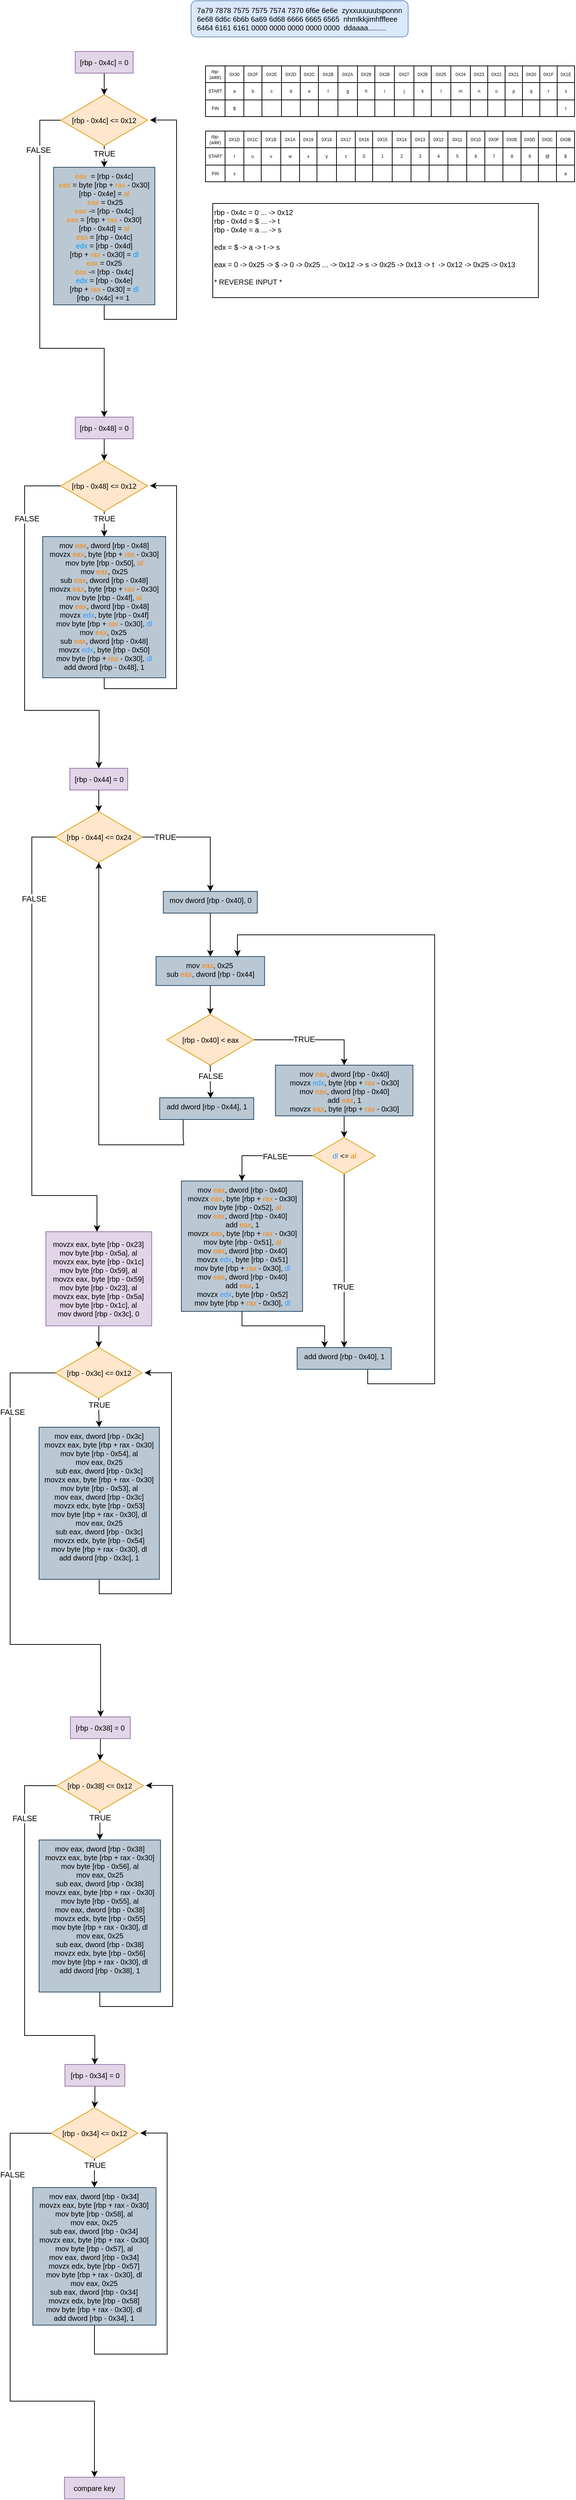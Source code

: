 <mxfile version="24.7.17">
  <diagram id="C5RBs43oDa-KdzZeNtuy" name="Page-1">
    <mxGraphModel dx="1185" dy="640" grid="1" gridSize="10" guides="1" tooltips="1" connect="1" arrows="1" fold="1" page="1" pageScale="1" pageWidth="827" pageHeight="1169" math="0" shadow="0">
      <root>
        <mxCell id="WIyWlLk6GJQsqaUBKTNV-0" />
        <mxCell id="WIyWlLk6GJQsqaUBKTNV-1" parent="WIyWlLk6GJQsqaUBKTNV-0" />
        <mxCell id="WIyWlLk6GJQsqaUBKTNV-3" value="&lt;div style=&quot;text-align: justify; font-size: 10px;&quot;&gt;&lt;font style=&quot;font-size: 10px;&quot;&gt;7a79 7878 7575 7575 7574 7370 6f6e 6e6e&amp;nbsp; zyxxuuuuutsponnn&lt;/font&gt;&lt;/div&gt;&lt;div style=&quot;text-align: justify; font-size: 10px;&quot;&gt;&lt;font style=&quot;font-size: 10px;&quot;&gt;6e68 6d6c 6b6b 6a69 6d68 6666 6665 6565&amp;nbsp; nhmlkkjimhfffeee&lt;/font&gt;&lt;/div&gt;&lt;div style=&quot;text-align: justify; font-size: 10px;&quot;&gt;&lt;font style=&quot;font-size: 10px;&quot;&gt;6464 6161 6161 0000 0000 0000 0000 0000&amp;nbsp; ddaaaa.........&lt;/font&gt;&lt;/div&gt;" style="rounded=1;whiteSpace=wrap;html=1;fontSize=10;glass=0;strokeWidth=1;shadow=0;fillColor=#dae8fc;strokeColor=#6c8ebf;" parent="WIyWlLk6GJQsqaUBKTNV-1" vertex="1">
          <mxGeometry x="280" y="10" width="300" height="50" as="geometry" />
        </mxCell>
        <mxCell id="iYRbfxJW5vmaIgBeUqIE-3" style="edgeStyle=orthogonalEdgeStyle;rounded=0;orthogonalLoop=1;jettySize=auto;html=1;entryX=0.5;entryY=0;entryDx=0;entryDy=0;" parent="WIyWlLk6GJQsqaUBKTNV-1" source="iYRbfxJW5vmaIgBeUqIE-1" target="iYRbfxJW5vmaIgBeUqIE-2" edge="1">
          <mxGeometry relative="1" as="geometry" />
        </mxCell>
        <mxCell id="iYRbfxJW5vmaIgBeUqIE-1" value="[rbp - 0x4c] = 0" style="rounded=0;whiteSpace=wrap;html=1;fontSize=10;fillColor=#e1d5e7;strokeColor=#9673a6;" parent="WIyWlLk6GJQsqaUBKTNV-1" vertex="1">
          <mxGeometry x="120" y="80" width="80" height="30" as="geometry" />
        </mxCell>
        <mxCell id="iYRbfxJW5vmaIgBeUqIE-7" style="edgeStyle=orthogonalEdgeStyle;rounded=0;orthogonalLoop=1;jettySize=auto;html=1;entryX=0.5;entryY=0;entryDx=0;entryDy=0;" parent="WIyWlLk6GJQsqaUBKTNV-1" source="iYRbfxJW5vmaIgBeUqIE-2" target="iYRbfxJW5vmaIgBeUqIE-4" edge="1">
          <mxGeometry relative="1" as="geometry" />
        </mxCell>
        <mxCell id="iYRbfxJW5vmaIgBeUqIE-8" value="TRUE" style="edgeLabel;html=1;align=center;verticalAlign=middle;resizable=0;points=[];" parent="iYRbfxJW5vmaIgBeUqIE-7" vertex="1" connectable="0">
          <mxGeometry x="-0.622" y="1" relative="1" as="geometry">
            <mxPoint x="-1" y="1" as="offset" />
          </mxGeometry>
        </mxCell>
        <mxCell id="iYRbfxJW5vmaIgBeUqIE-155" style="edgeStyle=orthogonalEdgeStyle;rounded=0;orthogonalLoop=1;jettySize=auto;html=1;entryX=0.5;entryY=0;entryDx=0;entryDy=0;" parent="WIyWlLk6GJQsqaUBKTNV-1" source="iYRbfxJW5vmaIgBeUqIE-2" target="iYRbfxJW5vmaIgBeUqIE-148" edge="1">
          <mxGeometry relative="1" as="geometry">
            <mxPoint x="40" y="190" as="targetPoint" />
            <Array as="points">
              <mxPoint x="71" y="175" />
              <mxPoint x="71" y="490" />
              <mxPoint x="160" y="490" />
            </Array>
          </mxGeometry>
        </mxCell>
        <mxCell id="iYRbfxJW5vmaIgBeUqIE-156" value="FALSE" style="edgeLabel;html=1;align=center;verticalAlign=middle;resizable=0;points=[];" parent="iYRbfxJW5vmaIgBeUqIE-155" vertex="1" connectable="0">
          <mxGeometry x="-0.737" y="-2" relative="1" as="geometry">
            <mxPoint as="offset" />
          </mxGeometry>
        </mxCell>
        <mxCell id="iYRbfxJW5vmaIgBeUqIE-2" value="[rbp - 0x4c] &amp;lt;= 0x12" style="rhombus;whiteSpace=wrap;html=1;fontSize=10;fillColor=#ffe6cc;strokeColor=#d79b00;" parent="WIyWlLk6GJQsqaUBKTNV-1" vertex="1">
          <mxGeometry x="100" y="140" width="120" height="70" as="geometry" />
        </mxCell>
        <mxCell id="iYRbfxJW5vmaIgBeUqIE-5" style="edgeStyle=orthogonalEdgeStyle;rounded=0;orthogonalLoop=1;jettySize=auto;html=1;entryX=1.027;entryY=0.497;entryDx=0;entryDy=0;entryPerimeter=0;exitX=0.5;exitY=1;exitDx=0;exitDy=0;" parent="WIyWlLk6GJQsqaUBKTNV-1" source="iYRbfxJW5vmaIgBeUqIE-4" target="iYRbfxJW5vmaIgBeUqIE-2" edge="1">
          <mxGeometry relative="1" as="geometry">
            <mxPoint x="240" y="150" as="targetPoint" />
            <Array as="points">
              <mxPoint x="160" y="450" />
              <mxPoint x="260" y="450" />
              <mxPoint x="260" y="175" />
            </Array>
          </mxGeometry>
        </mxCell>
        <mxCell id="iYRbfxJW5vmaIgBeUqIE-4" value="&lt;font color=&quot;#ff8800&quot;&gt;eax&lt;/font&gt;&amp;nbsp; = [rbp - 0x4c]&lt;br&gt;&lt;div&gt;&lt;span style=&quot;color: rgb(255, 136, 0); background-color: initial;&quot;&gt;eax&lt;/span&gt;&amp;nbsp;= byte [rbp +&amp;nbsp;&lt;span style=&quot;color: rgb(255, 136, 0);&quot;&gt;rax&lt;/span&gt;&amp;nbsp;- 0x30]&lt;/div&gt;&lt;div&gt;[rbp - 0x4e] =&amp;nbsp;&lt;span style=&quot;color: rgb(255, 136, 0); background-color: initial;&quot;&gt;al&lt;/span&gt;&lt;/div&gt;&lt;div&gt;&amp;nbsp;&lt;span style=&quot;color: rgb(255, 136, 0);&quot;&gt;eax&lt;/span&gt;&amp;nbsp;= 0x25&lt;/div&gt;&lt;div&gt;&lt;span style=&quot;color: rgb(255, 136, 0); background-color: initial;&quot;&gt;eax&lt;/span&gt;&amp;nbsp;-= [rbp - 0x4c]&lt;/div&gt;&lt;div&gt;&lt;span style=&quot;color: rgb(255, 136, 0); background-color: initial;&quot;&gt;eax&lt;/span&gt;&amp;nbsp;= [rbp +&amp;nbsp;&lt;span style=&quot;color: rgb(255, 136, 0);&quot;&gt;rax&lt;/span&gt;&amp;nbsp;- 0x30]&lt;/div&gt;&lt;div&gt;[rbp - 0x4d] =&amp;nbsp;&lt;span style=&quot;color: rgb(255, 136, 0); background-color: initial;&quot;&gt;al&lt;/span&gt;&lt;/div&gt;&lt;div&gt;&lt;span style=&quot;color: rgb(255, 136, 0); background-color: initial;&quot;&gt;eax&lt;/span&gt;&amp;nbsp;= [rbp - 0x4c]&lt;/div&gt;&lt;div&gt;&lt;font color=&quot;#009dff&quot;&gt;edx&lt;/font&gt; = [rbp - 0x4d]&lt;/div&gt;&lt;div&gt;[rbp + &lt;span style=&quot;color: rgb(255, 136, 0);&quot;&gt;rax&lt;/span&gt;&amp;nbsp;- 0x30] =&amp;nbsp;&lt;span style=&quot;color: rgb(0, 157, 255); background-color: initial;&quot;&gt;dl&lt;/span&gt;&lt;/div&gt;&lt;div&gt;&lt;span style=&quot;color: rgb(255, 136, 0); background-color: initial;&quot;&gt;eax&lt;/span&gt;&lt;span style=&quot;color: rgb(0, 157, 255); background-color: initial;&quot;&gt;&amp;nbsp;&lt;/span&gt;&lt;span style=&quot;background-color: initial;&quot;&gt;= 0x25&lt;/span&gt;&lt;/div&gt;&lt;div&gt;&lt;span style=&quot;color: rgb(255, 136, 0); background-color: initial;&quot;&gt;eax&lt;/span&gt;&lt;span style=&quot;color: rgb(0, 157, 255); background-color: initial;&quot;&gt;&amp;nbsp;&lt;/span&gt;&lt;span style=&quot;background-color: initial;&quot;&gt;-= [rbp - 0x4c]&lt;/span&gt;&lt;/div&gt;&lt;div&gt;&lt;span style=&quot;color: rgb(0, 157, 255); background-color: initial;&quot;&gt;edx &lt;/span&gt;&lt;span style=&quot;background-color: initial;&quot;&gt;= [rbp - 0x4e]&lt;/span&gt;&lt;/div&gt;&lt;div&gt;[rbp +&amp;nbsp;&lt;span style=&quot;color: rgb(255, 136, 0); background-color: initial;&quot;&gt;rax&lt;/span&gt;&lt;span style=&quot;background-color: initial;&quot;&gt;&amp;nbsp;- 0x30] =&lt;/span&gt;&lt;font style=&quot;background-color: initial;&quot; color=&quot;#009dff&quot;&gt; dl&lt;/font&gt;&lt;/div&gt;&lt;div&gt;[rbp - 0x4c] += 1&amp;nbsp;&lt;/div&gt;&lt;div&gt;&lt;br&gt;&lt;/div&gt;&lt;div&gt;&lt;br&gt;&lt;/div&gt;&lt;div&gt;&lt;br&gt;&lt;/div&gt;&lt;div&gt;&lt;br&gt;&lt;/div&gt;" style="rounded=0;whiteSpace=wrap;html=1;fontSize=10;fillColor=#bac8d3;strokeColor=#23445d;verticalAlign=top;" parent="WIyWlLk6GJQsqaUBKTNV-1" vertex="1">
          <mxGeometry x="90" y="240" width="140" height="190" as="geometry" />
        </mxCell>
        <mxCell id="iYRbfxJW5vmaIgBeUqIE-39" value="" style="shape=table;startSize=0;container=1;collapsible=0;childLayout=tableLayout;fontSize=8;" parent="WIyWlLk6GJQsqaUBKTNV-1" vertex="1">
          <mxGeometry x="300" y="100" width="510" height="70" as="geometry" />
        </mxCell>
        <mxCell id="iYRbfxJW5vmaIgBeUqIE-40" value="" style="shape=tableRow;horizontal=0;startSize=0;swimlaneHead=0;swimlaneBody=0;strokeColor=inherit;top=0;left=0;bottom=0;right=0;collapsible=0;dropTarget=0;fillColor=none;points=[[0,0.5],[1,0.5]];portConstraint=eastwest;" parent="iYRbfxJW5vmaIgBeUqIE-39" vertex="1">
          <mxGeometry width="510" height="23" as="geometry" />
        </mxCell>
        <mxCell id="iYRbfxJW5vmaIgBeUqIE-138" value="rbp-(addr)" style="shape=partialRectangle;html=1;whiteSpace=wrap;connectable=0;strokeColor=inherit;overflow=hidden;fillColor=none;top=0;left=0;bottom=0;right=0;pointerEvents=1;fontSize=6;" parent="iYRbfxJW5vmaIgBeUqIE-40" vertex="1">
          <mxGeometry width="27" height="23" as="geometry">
            <mxRectangle width="27" height="23" as="alternateBounds" />
          </mxGeometry>
        </mxCell>
        <mxCell id="iYRbfxJW5vmaIgBeUqIE-41" value="0X30" style="shape=partialRectangle;html=1;whiteSpace=wrap;connectable=0;strokeColor=inherit;overflow=hidden;fillColor=none;top=0;left=0;bottom=0;right=0;pointerEvents=1;fontSize=6;" parent="iYRbfxJW5vmaIgBeUqIE-40" vertex="1">
          <mxGeometry x="27" width="26" height="23" as="geometry">
            <mxRectangle width="26" height="23" as="alternateBounds" />
          </mxGeometry>
        </mxCell>
        <mxCell id="iYRbfxJW5vmaIgBeUqIE-42" value="0X2F" style="shape=partialRectangle;html=1;whiteSpace=wrap;connectable=0;strokeColor=inherit;overflow=hidden;fillColor=none;top=0;left=0;bottom=0;right=0;pointerEvents=1;fontSize=6;" parent="iYRbfxJW5vmaIgBeUqIE-40" vertex="1">
          <mxGeometry x="53" width="25" height="23" as="geometry">
            <mxRectangle width="25" height="23" as="alternateBounds" />
          </mxGeometry>
        </mxCell>
        <mxCell id="iYRbfxJW5vmaIgBeUqIE-43" value="0X2E" style="shape=partialRectangle;html=1;whiteSpace=wrap;connectable=0;strokeColor=inherit;overflow=hidden;fillColor=none;top=0;left=0;bottom=0;right=0;pointerEvents=1;fontSize=6;" parent="iYRbfxJW5vmaIgBeUqIE-40" vertex="1">
          <mxGeometry x="78" width="27" height="23" as="geometry">
            <mxRectangle width="27" height="23" as="alternateBounds" />
          </mxGeometry>
        </mxCell>
        <mxCell id="iYRbfxJW5vmaIgBeUqIE-44" value="0X2D" style="shape=partialRectangle;html=1;whiteSpace=wrap;connectable=0;strokeColor=inherit;overflow=hidden;fillColor=none;top=0;left=0;bottom=0;right=0;pointerEvents=1;fontSize=6;" parent="iYRbfxJW5vmaIgBeUqIE-40" vertex="1">
          <mxGeometry x="105" width="26" height="23" as="geometry">
            <mxRectangle width="26" height="23" as="alternateBounds" />
          </mxGeometry>
        </mxCell>
        <mxCell id="iYRbfxJW5vmaIgBeUqIE-45" value="0X2C" style="shape=partialRectangle;html=1;whiteSpace=wrap;connectable=0;strokeColor=inherit;overflow=hidden;fillColor=none;top=0;left=0;bottom=0;right=0;pointerEvents=1;fontSize=6;" parent="iYRbfxJW5vmaIgBeUqIE-40" vertex="1">
          <mxGeometry x="131" width="25" height="23" as="geometry">
            <mxRectangle width="25" height="23" as="alternateBounds" />
          </mxGeometry>
        </mxCell>
        <mxCell id="iYRbfxJW5vmaIgBeUqIE-46" value="0X2B" style="shape=partialRectangle;html=1;whiteSpace=wrap;connectable=0;strokeColor=inherit;overflow=hidden;fillColor=none;top=0;left=0;bottom=0;right=0;pointerEvents=1;fontSize=6;" parent="iYRbfxJW5vmaIgBeUqIE-40" vertex="1">
          <mxGeometry x="156" width="27" height="23" as="geometry">
            <mxRectangle width="27" height="23" as="alternateBounds" />
          </mxGeometry>
        </mxCell>
        <mxCell id="iYRbfxJW5vmaIgBeUqIE-47" value="0X2A" style="shape=partialRectangle;html=1;whiteSpace=wrap;connectable=0;strokeColor=inherit;overflow=hidden;fillColor=none;top=0;left=0;bottom=0;right=0;pointerEvents=1;fontSize=6;" parent="iYRbfxJW5vmaIgBeUqIE-40" vertex="1">
          <mxGeometry x="183" width="27" height="23" as="geometry">
            <mxRectangle width="27" height="23" as="alternateBounds" />
          </mxGeometry>
        </mxCell>
        <mxCell id="iYRbfxJW5vmaIgBeUqIE-48" value="0X29" style="shape=partialRectangle;html=1;whiteSpace=wrap;connectable=0;strokeColor=inherit;overflow=hidden;fillColor=none;top=0;left=0;bottom=0;right=0;pointerEvents=1;fontSize=6;" parent="iYRbfxJW5vmaIgBeUqIE-40" vertex="1">
          <mxGeometry x="210" width="24" height="23" as="geometry">
            <mxRectangle width="24" height="23" as="alternateBounds" />
          </mxGeometry>
        </mxCell>
        <mxCell id="iYRbfxJW5vmaIgBeUqIE-49" value="0X28" style="shape=partialRectangle;html=1;whiteSpace=wrap;connectable=0;strokeColor=inherit;overflow=hidden;fillColor=none;top=0;left=0;bottom=0;right=0;pointerEvents=1;fontSize=6;" parent="iYRbfxJW5vmaIgBeUqIE-40" vertex="1">
          <mxGeometry x="234" width="27" height="23" as="geometry">
            <mxRectangle width="27" height="23" as="alternateBounds" />
          </mxGeometry>
        </mxCell>
        <mxCell id="iYRbfxJW5vmaIgBeUqIE-50" value="0X27" style="shape=partialRectangle;html=1;whiteSpace=wrap;connectable=0;strokeColor=inherit;overflow=hidden;fillColor=none;top=0;left=0;bottom=0;right=0;pointerEvents=1;fontSize=6;" parent="iYRbfxJW5vmaIgBeUqIE-40" vertex="1">
          <mxGeometry x="261" width="27" height="23" as="geometry">
            <mxRectangle width="27" height="23" as="alternateBounds" />
          </mxGeometry>
        </mxCell>
        <mxCell id="iYRbfxJW5vmaIgBeUqIE-51" value="0X26" style="shape=partialRectangle;html=1;whiteSpace=wrap;connectable=0;strokeColor=inherit;overflow=hidden;fillColor=none;top=0;left=0;bottom=0;right=0;pointerEvents=1;fontSize=6;" parent="iYRbfxJW5vmaIgBeUqIE-40" vertex="1">
          <mxGeometry x="288" width="24" height="23" as="geometry">
            <mxRectangle width="24" height="23" as="alternateBounds" />
          </mxGeometry>
        </mxCell>
        <mxCell id="iYRbfxJW5vmaIgBeUqIE-52" value="0X25" style="shape=partialRectangle;html=1;whiteSpace=wrap;connectable=0;strokeColor=inherit;overflow=hidden;fillColor=none;top=0;left=0;bottom=0;right=0;pointerEvents=1;fontSize=6;" parent="iYRbfxJW5vmaIgBeUqIE-40" vertex="1">
          <mxGeometry x="312" width="27" height="23" as="geometry">
            <mxRectangle width="27" height="23" as="alternateBounds" />
          </mxGeometry>
        </mxCell>
        <mxCell id="iYRbfxJW5vmaIgBeUqIE-53" value="0X24" style="shape=partialRectangle;html=1;whiteSpace=wrap;connectable=0;strokeColor=inherit;overflow=hidden;fillColor=none;top=0;left=0;bottom=0;right=0;pointerEvents=1;fontSize=6;" parent="iYRbfxJW5vmaIgBeUqIE-40" vertex="1">
          <mxGeometry x="339" width="27" height="23" as="geometry">
            <mxRectangle width="27" height="23" as="alternateBounds" />
          </mxGeometry>
        </mxCell>
        <mxCell id="iYRbfxJW5vmaIgBeUqIE-54" value="0X23" style="shape=partialRectangle;html=1;whiteSpace=wrap;connectable=0;strokeColor=inherit;overflow=hidden;fillColor=none;top=0;left=0;bottom=0;right=0;pointerEvents=1;fontSize=6;" parent="iYRbfxJW5vmaIgBeUqIE-40" vertex="1">
          <mxGeometry x="366" width="24" height="23" as="geometry">
            <mxRectangle width="24" height="23" as="alternateBounds" />
          </mxGeometry>
        </mxCell>
        <mxCell id="OPchCLaqPwxH3Rnyv1_R-26" value="0X22" style="shape=partialRectangle;html=1;whiteSpace=wrap;connectable=0;strokeColor=inherit;overflow=hidden;fillColor=none;top=0;left=0;bottom=0;right=0;pointerEvents=1;fontSize=6;" vertex="1" parent="iYRbfxJW5vmaIgBeUqIE-40">
          <mxGeometry x="390" width="24" height="23" as="geometry">
            <mxRectangle width="24" height="23" as="alternateBounds" />
          </mxGeometry>
        </mxCell>
        <mxCell id="OPchCLaqPwxH3Rnyv1_R-29" value="0X21" style="shape=partialRectangle;html=1;whiteSpace=wrap;connectable=0;strokeColor=inherit;overflow=hidden;fillColor=none;top=0;left=0;bottom=0;right=0;pointerEvents=1;fontSize=6;" vertex="1" parent="iYRbfxJW5vmaIgBeUqIE-40">
          <mxGeometry x="414" width="24" height="23" as="geometry">
            <mxRectangle width="24" height="23" as="alternateBounds" />
          </mxGeometry>
        </mxCell>
        <mxCell id="OPchCLaqPwxH3Rnyv1_R-32" value="0X20" style="shape=partialRectangle;html=1;whiteSpace=wrap;connectable=0;strokeColor=inherit;overflow=hidden;fillColor=none;top=0;left=0;bottom=0;right=0;pointerEvents=1;fontSize=6;" vertex="1" parent="iYRbfxJW5vmaIgBeUqIE-40">
          <mxGeometry x="438" width="24" height="23" as="geometry">
            <mxRectangle width="24" height="23" as="alternateBounds" />
          </mxGeometry>
        </mxCell>
        <mxCell id="OPchCLaqPwxH3Rnyv1_R-35" value="0X1F" style="shape=partialRectangle;html=1;whiteSpace=wrap;connectable=0;strokeColor=inherit;overflow=hidden;fillColor=none;top=0;left=0;bottom=0;right=0;pointerEvents=1;fontSize=6;" vertex="1" parent="iYRbfxJW5vmaIgBeUqIE-40">
          <mxGeometry x="462" width="24" height="23" as="geometry">
            <mxRectangle width="24" height="23" as="alternateBounds" />
          </mxGeometry>
        </mxCell>
        <mxCell id="OPchCLaqPwxH3Rnyv1_R-38" value="0X1E" style="shape=partialRectangle;html=1;whiteSpace=wrap;connectable=0;strokeColor=inherit;overflow=hidden;fillColor=none;top=0;left=0;bottom=0;right=0;pointerEvents=1;fontSize=6;" vertex="1" parent="iYRbfxJW5vmaIgBeUqIE-40">
          <mxGeometry x="486" width="24" height="23" as="geometry">
            <mxRectangle width="24" height="23" as="alternateBounds" />
          </mxGeometry>
        </mxCell>
        <mxCell id="iYRbfxJW5vmaIgBeUqIE-56" value="" style="shape=tableRow;horizontal=0;startSize=0;swimlaneHead=0;swimlaneBody=0;strokeColor=inherit;top=0;left=0;bottom=0;right=0;collapsible=0;dropTarget=0;fillColor=none;points=[[0,0.5],[1,0.5]];portConstraint=eastwest;" parent="iYRbfxJW5vmaIgBeUqIE-39" vertex="1">
          <mxGeometry y="23" width="510" height="24" as="geometry" />
        </mxCell>
        <mxCell id="iYRbfxJW5vmaIgBeUqIE-139" value="START" style="shape=partialRectangle;html=1;whiteSpace=wrap;connectable=0;strokeColor=inherit;overflow=hidden;fillColor=none;top=0;left=0;bottom=0;right=0;pointerEvents=1;fontSize=6;" parent="iYRbfxJW5vmaIgBeUqIE-56" vertex="1">
          <mxGeometry width="27" height="24" as="geometry">
            <mxRectangle width="27" height="24" as="alternateBounds" />
          </mxGeometry>
        </mxCell>
        <mxCell id="iYRbfxJW5vmaIgBeUqIE-57" value="a" style="shape=partialRectangle;html=1;whiteSpace=wrap;connectable=0;strokeColor=inherit;overflow=hidden;fillColor=none;top=0;left=0;bottom=0;right=0;pointerEvents=1;fontSize=6;" parent="iYRbfxJW5vmaIgBeUqIE-56" vertex="1">
          <mxGeometry x="27" width="26" height="24" as="geometry">
            <mxRectangle width="26" height="24" as="alternateBounds" />
          </mxGeometry>
        </mxCell>
        <mxCell id="iYRbfxJW5vmaIgBeUqIE-58" value="b" style="shape=partialRectangle;html=1;whiteSpace=wrap;connectable=0;strokeColor=inherit;overflow=hidden;fillColor=none;top=0;left=0;bottom=0;right=0;pointerEvents=1;fontSize=6;" parent="iYRbfxJW5vmaIgBeUqIE-56" vertex="1">
          <mxGeometry x="53" width="25" height="24" as="geometry">
            <mxRectangle width="25" height="24" as="alternateBounds" />
          </mxGeometry>
        </mxCell>
        <mxCell id="iYRbfxJW5vmaIgBeUqIE-59" value="c" style="shape=partialRectangle;html=1;whiteSpace=wrap;connectable=0;strokeColor=inherit;overflow=hidden;fillColor=none;top=0;left=0;bottom=0;right=0;pointerEvents=1;fontSize=6;" parent="iYRbfxJW5vmaIgBeUqIE-56" vertex="1">
          <mxGeometry x="78" width="27" height="24" as="geometry">
            <mxRectangle width="27" height="24" as="alternateBounds" />
          </mxGeometry>
        </mxCell>
        <mxCell id="iYRbfxJW5vmaIgBeUqIE-60" value="d" style="shape=partialRectangle;html=1;whiteSpace=wrap;connectable=0;strokeColor=inherit;overflow=hidden;fillColor=none;top=0;left=0;bottom=0;right=0;pointerEvents=1;fontSize=6;" parent="iYRbfxJW5vmaIgBeUqIE-56" vertex="1">
          <mxGeometry x="105" width="26" height="24" as="geometry">
            <mxRectangle width="26" height="24" as="alternateBounds" />
          </mxGeometry>
        </mxCell>
        <mxCell id="iYRbfxJW5vmaIgBeUqIE-61" value="e" style="shape=partialRectangle;html=1;whiteSpace=wrap;connectable=0;strokeColor=inherit;overflow=hidden;fillColor=none;top=0;left=0;bottom=0;right=0;pointerEvents=1;fontSize=6;" parent="iYRbfxJW5vmaIgBeUqIE-56" vertex="1">
          <mxGeometry x="131" width="25" height="24" as="geometry">
            <mxRectangle width="25" height="24" as="alternateBounds" />
          </mxGeometry>
        </mxCell>
        <mxCell id="iYRbfxJW5vmaIgBeUqIE-62" value="f" style="shape=partialRectangle;html=1;whiteSpace=wrap;connectable=0;strokeColor=inherit;overflow=hidden;fillColor=none;top=0;left=0;bottom=0;right=0;pointerEvents=1;fontSize=6;" parent="iYRbfxJW5vmaIgBeUqIE-56" vertex="1">
          <mxGeometry x="156" width="27" height="24" as="geometry">
            <mxRectangle width="27" height="24" as="alternateBounds" />
          </mxGeometry>
        </mxCell>
        <mxCell id="iYRbfxJW5vmaIgBeUqIE-63" value="g" style="shape=partialRectangle;html=1;whiteSpace=wrap;connectable=0;strokeColor=inherit;overflow=hidden;fillColor=none;top=0;left=0;bottom=0;right=0;pointerEvents=1;fontSize=6;" parent="iYRbfxJW5vmaIgBeUqIE-56" vertex="1">
          <mxGeometry x="183" width="27" height="24" as="geometry">
            <mxRectangle width="27" height="24" as="alternateBounds" />
          </mxGeometry>
        </mxCell>
        <mxCell id="iYRbfxJW5vmaIgBeUqIE-64" value="h" style="shape=partialRectangle;html=1;whiteSpace=wrap;connectable=0;strokeColor=inherit;overflow=hidden;fillColor=none;top=0;left=0;bottom=0;right=0;pointerEvents=1;fontSize=6;" parent="iYRbfxJW5vmaIgBeUqIE-56" vertex="1">
          <mxGeometry x="210" width="24" height="24" as="geometry">
            <mxRectangle width="24" height="24" as="alternateBounds" />
          </mxGeometry>
        </mxCell>
        <mxCell id="iYRbfxJW5vmaIgBeUqIE-65" value="i" style="shape=partialRectangle;html=1;whiteSpace=wrap;connectable=0;strokeColor=inherit;overflow=hidden;fillColor=none;top=0;left=0;bottom=0;right=0;pointerEvents=1;fontSize=6;" parent="iYRbfxJW5vmaIgBeUqIE-56" vertex="1">
          <mxGeometry x="234" width="27" height="24" as="geometry">
            <mxRectangle width="27" height="24" as="alternateBounds" />
          </mxGeometry>
        </mxCell>
        <mxCell id="iYRbfxJW5vmaIgBeUqIE-66" value="j" style="shape=partialRectangle;html=1;whiteSpace=wrap;connectable=0;strokeColor=inherit;overflow=hidden;fillColor=none;top=0;left=0;bottom=0;right=0;pointerEvents=1;fontSize=6;" parent="iYRbfxJW5vmaIgBeUqIE-56" vertex="1">
          <mxGeometry x="261" width="27" height="24" as="geometry">
            <mxRectangle width="27" height="24" as="alternateBounds" />
          </mxGeometry>
        </mxCell>
        <mxCell id="iYRbfxJW5vmaIgBeUqIE-67" value="k" style="shape=partialRectangle;html=1;whiteSpace=wrap;connectable=0;strokeColor=inherit;overflow=hidden;fillColor=none;top=0;left=0;bottom=0;right=0;pointerEvents=1;fontSize=6;" parent="iYRbfxJW5vmaIgBeUqIE-56" vertex="1">
          <mxGeometry x="288" width="24" height="24" as="geometry">
            <mxRectangle width="24" height="24" as="alternateBounds" />
          </mxGeometry>
        </mxCell>
        <mxCell id="iYRbfxJW5vmaIgBeUqIE-68" value="l" style="shape=partialRectangle;html=1;whiteSpace=wrap;connectable=0;strokeColor=inherit;overflow=hidden;fillColor=none;top=0;left=0;bottom=0;right=0;pointerEvents=1;fontSize=6;" parent="iYRbfxJW5vmaIgBeUqIE-56" vertex="1">
          <mxGeometry x="312" width="27" height="24" as="geometry">
            <mxRectangle width="27" height="24" as="alternateBounds" />
          </mxGeometry>
        </mxCell>
        <mxCell id="iYRbfxJW5vmaIgBeUqIE-69" value="m" style="shape=partialRectangle;html=1;whiteSpace=wrap;connectable=0;strokeColor=inherit;overflow=hidden;fillColor=none;top=0;left=0;bottom=0;right=0;pointerEvents=1;fontSize=6;" parent="iYRbfxJW5vmaIgBeUqIE-56" vertex="1">
          <mxGeometry x="339" width="27" height="24" as="geometry">
            <mxRectangle width="27" height="24" as="alternateBounds" />
          </mxGeometry>
        </mxCell>
        <mxCell id="iYRbfxJW5vmaIgBeUqIE-70" value="n" style="shape=partialRectangle;html=1;whiteSpace=wrap;connectable=0;strokeColor=inherit;overflow=hidden;fillColor=none;top=0;left=0;bottom=0;right=0;pointerEvents=1;fontSize=6;" parent="iYRbfxJW5vmaIgBeUqIE-56" vertex="1">
          <mxGeometry x="366" width="24" height="24" as="geometry">
            <mxRectangle width="24" height="24" as="alternateBounds" />
          </mxGeometry>
        </mxCell>
        <mxCell id="OPchCLaqPwxH3Rnyv1_R-27" value="o" style="shape=partialRectangle;html=1;whiteSpace=wrap;connectable=0;strokeColor=inherit;overflow=hidden;fillColor=none;top=0;left=0;bottom=0;right=0;pointerEvents=1;fontSize=6;" vertex="1" parent="iYRbfxJW5vmaIgBeUqIE-56">
          <mxGeometry x="390" width="24" height="24" as="geometry">
            <mxRectangle width="24" height="24" as="alternateBounds" />
          </mxGeometry>
        </mxCell>
        <mxCell id="OPchCLaqPwxH3Rnyv1_R-30" value="p" style="shape=partialRectangle;html=1;whiteSpace=wrap;connectable=0;strokeColor=inherit;overflow=hidden;fillColor=none;top=0;left=0;bottom=0;right=0;pointerEvents=1;fontSize=6;" vertex="1" parent="iYRbfxJW5vmaIgBeUqIE-56">
          <mxGeometry x="414" width="24" height="24" as="geometry">
            <mxRectangle width="24" height="24" as="alternateBounds" />
          </mxGeometry>
        </mxCell>
        <mxCell id="OPchCLaqPwxH3Rnyv1_R-33" value="q" style="shape=partialRectangle;html=1;whiteSpace=wrap;connectable=0;strokeColor=inherit;overflow=hidden;fillColor=none;top=0;left=0;bottom=0;right=0;pointerEvents=1;fontSize=6;" vertex="1" parent="iYRbfxJW5vmaIgBeUqIE-56">
          <mxGeometry x="438" width="24" height="24" as="geometry">
            <mxRectangle width="24" height="24" as="alternateBounds" />
          </mxGeometry>
        </mxCell>
        <mxCell id="OPchCLaqPwxH3Rnyv1_R-36" value="r" style="shape=partialRectangle;html=1;whiteSpace=wrap;connectable=0;strokeColor=inherit;overflow=hidden;fillColor=none;top=0;left=0;bottom=0;right=0;pointerEvents=1;fontSize=6;" vertex="1" parent="iYRbfxJW5vmaIgBeUqIE-56">
          <mxGeometry x="462" width="24" height="24" as="geometry">
            <mxRectangle width="24" height="24" as="alternateBounds" />
          </mxGeometry>
        </mxCell>
        <mxCell id="OPchCLaqPwxH3Rnyv1_R-39" value="s" style="shape=partialRectangle;html=1;whiteSpace=wrap;connectable=0;strokeColor=inherit;overflow=hidden;fillColor=none;top=0;left=0;bottom=0;right=0;pointerEvents=1;fontSize=6;" vertex="1" parent="iYRbfxJW5vmaIgBeUqIE-56">
          <mxGeometry x="486" width="24" height="24" as="geometry">
            <mxRectangle width="24" height="24" as="alternateBounds" />
          </mxGeometry>
        </mxCell>
        <mxCell id="iYRbfxJW5vmaIgBeUqIE-72" value="" style="shape=tableRow;horizontal=0;startSize=0;swimlaneHead=0;swimlaneBody=0;strokeColor=inherit;top=0;left=0;bottom=0;right=0;collapsible=0;dropTarget=0;fillColor=none;points=[[0,0.5],[1,0.5]];portConstraint=eastwest;" parent="iYRbfxJW5vmaIgBeUqIE-39" vertex="1">
          <mxGeometry y="47" width="510" height="23" as="geometry" />
        </mxCell>
        <mxCell id="iYRbfxJW5vmaIgBeUqIE-140" value="FIN" style="shape=partialRectangle;html=1;whiteSpace=wrap;connectable=0;strokeColor=inherit;overflow=hidden;fillColor=none;top=0;left=0;bottom=0;right=0;pointerEvents=1;fontSize=6;" parent="iYRbfxJW5vmaIgBeUqIE-72" vertex="1">
          <mxGeometry width="27" height="23" as="geometry">
            <mxRectangle width="27" height="23" as="alternateBounds" />
          </mxGeometry>
        </mxCell>
        <mxCell id="iYRbfxJW5vmaIgBeUqIE-73" value="$" style="shape=partialRectangle;html=1;whiteSpace=wrap;connectable=0;strokeColor=inherit;overflow=hidden;fillColor=none;top=0;left=0;bottom=0;right=0;pointerEvents=1;fontSize=6;" parent="iYRbfxJW5vmaIgBeUqIE-72" vertex="1">
          <mxGeometry x="27" width="26" height="23" as="geometry">
            <mxRectangle width="26" height="23" as="alternateBounds" />
          </mxGeometry>
        </mxCell>
        <mxCell id="iYRbfxJW5vmaIgBeUqIE-74" value="" style="shape=partialRectangle;html=1;whiteSpace=wrap;connectable=0;strokeColor=inherit;overflow=hidden;fillColor=none;top=0;left=0;bottom=0;right=0;pointerEvents=1;fontSize=6;" parent="iYRbfxJW5vmaIgBeUqIE-72" vertex="1">
          <mxGeometry x="53" width="25" height="23" as="geometry">
            <mxRectangle width="25" height="23" as="alternateBounds" />
          </mxGeometry>
        </mxCell>
        <mxCell id="iYRbfxJW5vmaIgBeUqIE-75" value="" style="shape=partialRectangle;html=1;whiteSpace=wrap;connectable=0;strokeColor=inherit;overflow=hidden;fillColor=none;top=0;left=0;bottom=0;right=0;pointerEvents=1;fontSize=6;" parent="iYRbfxJW5vmaIgBeUqIE-72" vertex="1">
          <mxGeometry x="78" width="27" height="23" as="geometry">
            <mxRectangle width="27" height="23" as="alternateBounds" />
          </mxGeometry>
        </mxCell>
        <mxCell id="iYRbfxJW5vmaIgBeUqIE-76" value="" style="shape=partialRectangle;html=1;whiteSpace=wrap;connectable=0;strokeColor=inherit;overflow=hidden;fillColor=none;top=0;left=0;bottom=0;right=0;pointerEvents=1;fontSize=6;" parent="iYRbfxJW5vmaIgBeUqIE-72" vertex="1">
          <mxGeometry x="105" width="26" height="23" as="geometry">
            <mxRectangle width="26" height="23" as="alternateBounds" />
          </mxGeometry>
        </mxCell>
        <mxCell id="iYRbfxJW5vmaIgBeUqIE-77" value="" style="shape=partialRectangle;html=1;whiteSpace=wrap;connectable=0;strokeColor=inherit;overflow=hidden;fillColor=none;top=0;left=0;bottom=0;right=0;pointerEvents=1;fontSize=6;" parent="iYRbfxJW5vmaIgBeUqIE-72" vertex="1">
          <mxGeometry x="131" width="25" height="23" as="geometry">
            <mxRectangle width="25" height="23" as="alternateBounds" />
          </mxGeometry>
        </mxCell>
        <mxCell id="iYRbfxJW5vmaIgBeUqIE-78" value="" style="shape=partialRectangle;html=1;whiteSpace=wrap;connectable=0;strokeColor=inherit;overflow=hidden;fillColor=none;top=0;left=0;bottom=0;right=0;pointerEvents=1;fontSize=6;" parent="iYRbfxJW5vmaIgBeUqIE-72" vertex="1">
          <mxGeometry x="156" width="27" height="23" as="geometry">
            <mxRectangle width="27" height="23" as="alternateBounds" />
          </mxGeometry>
        </mxCell>
        <mxCell id="iYRbfxJW5vmaIgBeUqIE-79" value="" style="shape=partialRectangle;html=1;whiteSpace=wrap;connectable=0;strokeColor=inherit;overflow=hidden;fillColor=none;top=0;left=0;bottom=0;right=0;pointerEvents=1;fontSize=6;" parent="iYRbfxJW5vmaIgBeUqIE-72" vertex="1">
          <mxGeometry x="183" width="27" height="23" as="geometry">
            <mxRectangle width="27" height="23" as="alternateBounds" />
          </mxGeometry>
        </mxCell>
        <mxCell id="iYRbfxJW5vmaIgBeUqIE-80" value="" style="shape=partialRectangle;html=1;whiteSpace=wrap;connectable=0;strokeColor=inherit;overflow=hidden;fillColor=none;top=0;left=0;bottom=0;right=0;pointerEvents=1;fontSize=6;" parent="iYRbfxJW5vmaIgBeUqIE-72" vertex="1">
          <mxGeometry x="210" width="24" height="23" as="geometry">
            <mxRectangle width="24" height="23" as="alternateBounds" />
          </mxGeometry>
        </mxCell>
        <mxCell id="iYRbfxJW5vmaIgBeUqIE-81" value="" style="shape=partialRectangle;html=1;whiteSpace=wrap;connectable=0;strokeColor=inherit;overflow=hidden;fillColor=none;top=0;left=0;bottom=0;right=0;pointerEvents=1;fontSize=6;" parent="iYRbfxJW5vmaIgBeUqIE-72" vertex="1">
          <mxGeometry x="234" width="27" height="23" as="geometry">
            <mxRectangle width="27" height="23" as="alternateBounds" />
          </mxGeometry>
        </mxCell>
        <mxCell id="iYRbfxJW5vmaIgBeUqIE-82" value="" style="shape=partialRectangle;html=1;whiteSpace=wrap;connectable=0;strokeColor=inherit;overflow=hidden;fillColor=none;top=0;left=0;bottom=0;right=0;pointerEvents=1;fontSize=6;" parent="iYRbfxJW5vmaIgBeUqIE-72" vertex="1">
          <mxGeometry x="261" width="27" height="23" as="geometry">
            <mxRectangle width="27" height="23" as="alternateBounds" />
          </mxGeometry>
        </mxCell>
        <mxCell id="iYRbfxJW5vmaIgBeUqIE-83" value="" style="shape=partialRectangle;html=1;whiteSpace=wrap;connectable=0;strokeColor=inherit;overflow=hidden;fillColor=none;top=0;left=0;bottom=0;right=0;pointerEvents=1;fontSize=6;" parent="iYRbfxJW5vmaIgBeUqIE-72" vertex="1">
          <mxGeometry x="288" width="24" height="23" as="geometry">
            <mxRectangle width="24" height="23" as="alternateBounds" />
          </mxGeometry>
        </mxCell>
        <mxCell id="iYRbfxJW5vmaIgBeUqIE-84" value="" style="shape=partialRectangle;html=1;whiteSpace=wrap;connectable=0;strokeColor=inherit;overflow=hidden;fillColor=none;top=0;left=0;bottom=0;right=0;pointerEvents=1;fontSize=6;" parent="iYRbfxJW5vmaIgBeUqIE-72" vertex="1">
          <mxGeometry x="312" width="27" height="23" as="geometry">
            <mxRectangle width="27" height="23" as="alternateBounds" />
          </mxGeometry>
        </mxCell>
        <mxCell id="iYRbfxJW5vmaIgBeUqIE-85" value="" style="shape=partialRectangle;html=1;whiteSpace=wrap;connectable=0;strokeColor=inherit;overflow=hidden;fillColor=none;top=0;left=0;bottom=0;right=0;pointerEvents=1;fontSize=6;" parent="iYRbfxJW5vmaIgBeUqIE-72" vertex="1">
          <mxGeometry x="339" width="27" height="23" as="geometry">
            <mxRectangle width="27" height="23" as="alternateBounds" />
          </mxGeometry>
        </mxCell>
        <mxCell id="iYRbfxJW5vmaIgBeUqIE-86" value="" style="shape=partialRectangle;html=1;whiteSpace=wrap;connectable=0;strokeColor=inherit;overflow=hidden;fillColor=none;top=0;left=0;bottom=0;right=0;pointerEvents=1;fontSize=6;" parent="iYRbfxJW5vmaIgBeUqIE-72" vertex="1">
          <mxGeometry x="366" width="24" height="23" as="geometry">
            <mxRectangle width="24" height="23" as="alternateBounds" />
          </mxGeometry>
        </mxCell>
        <mxCell id="OPchCLaqPwxH3Rnyv1_R-28" style="shape=partialRectangle;html=1;whiteSpace=wrap;connectable=0;strokeColor=inherit;overflow=hidden;fillColor=none;top=0;left=0;bottom=0;right=0;pointerEvents=1;fontSize=6;" vertex="1" parent="iYRbfxJW5vmaIgBeUqIE-72">
          <mxGeometry x="390" width="24" height="23" as="geometry">
            <mxRectangle width="24" height="23" as="alternateBounds" />
          </mxGeometry>
        </mxCell>
        <mxCell id="OPchCLaqPwxH3Rnyv1_R-31" style="shape=partialRectangle;html=1;whiteSpace=wrap;connectable=0;strokeColor=inherit;overflow=hidden;fillColor=none;top=0;left=0;bottom=0;right=0;pointerEvents=1;fontSize=6;" vertex="1" parent="iYRbfxJW5vmaIgBeUqIE-72">
          <mxGeometry x="414" width="24" height="23" as="geometry">
            <mxRectangle width="24" height="23" as="alternateBounds" />
          </mxGeometry>
        </mxCell>
        <mxCell id="OPchCLaqPwxH3Rnyv1_R-34" style="shape=partialRectangle;html=1;whiteSpace=wrap;connectable=0;strokeColor=inherit;overflow=hidden;fillColor=none;top=0;left=0;bottom=0;right=0;pointerEvents=1;fontSize=6;" vertex="1" parent="iYRbfxJW5vmaIgBeUqIE-72">
          <mxGeometry x="438" width="24" height="23" as="geometry">
            <mxRectangle width="24" height="23" as="alternateBounds" />
          </mxGeometry>
        </mxCell>
        <mxCell id="OPchCLaqPwxH3Rnyv1_R-37" style="shape=partialRectangle;html=1;whiteSpace=wrap;connectable=0;strokeColor=inherit;overflow=hidden;fillColor=none;top=0;left=0;bottom=0;right=0;pointerEvents=1;fontSize=6;" vertex="1" parent="iYRbfxJW5vmaIgBeUqIE-72">
          <mxGeometry x="462" width="24" height="23" as="geometry">
            <mxRectangle width="24" height="23" as="alternateBounds" />
          </mxGeometry>
        </mxCell>
        <mxCell id="OPchCLaqPwxH3Rnyv1_R-40" value="t" style="shape=partialRectangle;html=1;whiteSpace=wrap;connectable=0;strokeColor=inherit;overflow=hidden;fillColor=none;top=0;left=0;bottom=0;right=0;pointerEvents=1;fontSize=6;" vertex="1" parent="iYRbfxJW5vmaIgBeUqIE-72">
          <mxGeometry x="486" width="24" height="23" as="geometry">
            <mxRectangle width="24" height="23" as="alternateBounds" />
          </mxGeometry>
        </mxCell>
        <mxCell id="iYRbfxJW5vmaIgBeUqIE-89" value="" style="shape=table;startSize=0;container=1;collapsible=0;childLayout=tableLayout;fontSize=8;" parent="WIyWlLk6GJQsqaUBKTNV-1" vertex="1">
          <mxGeometry x="300" y="190" width="510" height="70" as="geometry" />
        </mxCell>
        <mxCell id="iYRbfxJW5vmaIgBeUqIE-90" value="" style="shape=tableRow;horizontal=0;startSize=0;swimlaneHead=0;swimlaneBody=0;strokeColor=inherit;top=0;left=0;bottom=0;right=0;collapsible=0;dropTarget=0;fillColor=none;points=[[0,0.5],[1,0.5]];portConstraint=eastwest;" parent="iYRbfxJW5vmaIgBeUqIE-89" vertex="1">
          <mxGeometry width="510" height="23" as="geometry" />
        </mxCell>
        <mxCell id="OPchCLaqPwxH3Rnyv1_R-23" value="rbp-(addr)" style="shape=partialRectangle;html=1;whiteSpace=wrap;connectable=0;strokeColor=inherit;overflow=hidden;fillColor=none;top=0;left=0;bottom=0;right=0;pointerEvents=1;fontSize=6;" vertex="1" parent="iYRbfxJW5vmaIgBeUqIE-90">
          <mxGeometry width="27" height="23" as="geometry">
            <mxRectangle width="27" height="23" as="alternateBounds" />
          </mxGeometry>
        </mxCell>
        <mxCell id="iYRbfxJW5vmaIgBeUqIE-91" value="0X1D" style="shape=partialRectangle;html=1;whiteSpace=wrap;connectable=0;strokeColor=inherit;overflow=hidden;fillColor=none;top=0;left=0;bottom=0;right=0;pointerEvents=1;fontSize=6;" parent="iYRbfxJW5vmaIgBeUqIE-90" vertex="1">
          <mxGeometry x="27" width="26" height="23" as="geometry">
            <mxRectangle width="26" height="23" as="alternateBounds" />
          </mxGeometry>
        </mxCell>
        <mxCell id="iYRbfxJW5vmaIgBeUqIE-92" value="0X1C" style="shape=partialRectangle;html=1;whiteSpace=wrap;connectable=0;strokeColor=inherit;overflow=hidden;fillColor=none;top=0;left=0;bottom=0;right=0;pointerEvents=1;fontSize=6;" parent="iYRbfxJW5vmaIgBeUqIE-90" vertex="1">
          <mxGeometry x="53" width="24" height="23" as="geometry">
            <mxRectangle width="24" height="23" as="alternateBounds" />
          </mxGeometry>
        </mxCell>
        <mxCell id="iYRbfxJW5vmaIgBeUqIE-93" value="0X1B" style="shape=partialRectangle;html=1;whiteSpace=wrap;connectable=0;strokeColor=inherit;overflow=hidden;fillColor=none;top=0;left=0;bottom=0;right=0;pointerEvents=1;fontSize=6;" parent="iYRbfxJW5vmaIgBeUqIE-90" vertex="1">
          <mxGeometry x="77" width="27" height="23" as="geometry">
            <mxRectangle width="27" height="23" as="alternateBounds" />
          </mxGeometry>
        </mxCell>
        <mxCell id="iYRbfxJW5vmaIgBeUqIE-94" value="0X1A" style="shape=partialRectangle;html=1;whiteSpace=wrap;connectable=0;strokeColor=inherit;overflow=hidden;fillColor=none;top=0;left=0;bottom=0;right=0;pointerEvents=1;fontSize=6;" parent="iYRbfxJW5vmaIgBeUqIE-90" vertex="1">
          <mxGeometry x="104" width="26" height="23" as="geometry">
            <mxRectangle width="26" height="23" as="alternateBounds" />
          </mxGeometry>
        </mxCell>
        <mxCell id="iYRbfxJW5vmaIgBeUqIE-95" value="0X19" style="shape=partialRectangle;html=1;whiteSpace=wrap;connectable=0;strokeColor=inherit;overflow=hidden;fillColor=none;top=0;left=0;bottom=0;right=0;pointerEvents=1;fontSize=6;" parent="iYRbfxJW5vmaIgBeUqIE-90" vertex="1">
          <mxGeometry x="130" width="24" height="23" as="geometry">
            <mxRectangle width="24" height="23" as="alternateBounds" />
          </mxGeometry>
        </mxCell>
        <mxCell id="iYRbfxJW5vmaIgBeUqIE-96" value="0X18" style="shape=partialRectangle;html=1;whiteSpace=wrap;connectable=0;strokeColor=inherit;overflow=hidden;fillColor=none;top=0;left=0;bottom=0;right=0;pointerEvents=1;fontSize=6;" parent="iYRbfxJW5vmaIgBeUqIE-90" vertex="1">
          <mxGeometry x="154" width="27" height="23" as="geometry">
            <mxRectangle width="27" height="23" as="alternateBounds" />
          </mxGeometry>
        </mxCell>
        <mxCell id="iYRbfxJW5vmaIgBeUqIE-97" value="0X17" style="shape=partialRectangle;html=1;whiteSpace=wrap;connectable=0;strokeColor=inherit;overflow=hidden;fillColor=none;top=0;left=0;bottom=0;right=0;pointerEvents=1;fontSize=6;" parent="iYRbfxJW5vmaIgBeUqIE-90" vertex="1">
          <mxGeometry x="181" width="26" height="23" as="geometry">
            <mxRectangle width="26" height="23" as="alternateBounds" />
          </mxGeometry>
        </mxCell>
        <mxCell id="iYRbfxJW5vmaIgBeUqIE-98" value="0X16" style="shape=partialRectangle;html=1;whiteSpace=wrap;connectable=0;strokeColor=inherit;overflow=hidden;fillColor=none;top=0;left=0;bottom=0;right=0;pointerEvents=1;fontSize=6;" parent="iYRbfxJW5vmaIgBeUqIE-90" vertex="1">
          <mxGeometry x="207" width="24" height="23" as="geometry">
            <mxRectangle width="24" height="23" as="alternateBounds" />
          </mxGeometry>
        </mxCell>
        <mxCell id="iYRbfxJW5vmaIgBeUqIE-99" value="0X15" style="shape=partialRectangle;html=1;whiteSpace=wrap;connectable=0;strokeColor=inherit;overflow=hidden;fillColor=none;top=0;left=0;bottom=0;right=0;pointerEvents=1;fontSize=6;" parent="iYRbfxJW5vmaIgBeUqIE-90" vertex="1">
          <mxGeometry x="231" width="27" height="23" as="geometry">
            <mxRectangle width="27" height="23" as="alternateBounds" />
          </mxGeometry>
        </mxCell>
        <mxCell id="iYRbfxJW5vmaIgBeUqIE-100" value="&lt;span style=&quot;color: rgb(0, 0, 0); font-family: Helvetica; font-size: 6px; font-style: normal; font-variant-ligatures: normal; font-variant-caps: normal; font-weight: 400; letter-spacing: normal; orphans: 2; text-align: center; text-indent: 0px; text-transform: none; widows: 2; word-spacing: 0px; -webkit-text-stroke-width: 0px; white-space: normal; background-color: rgb(251, 251, 251); text-decoration-thickness: initial; text-decoration-style: initial; text-decoration-color: initial; display: inline !important; float: none;&quot;&gt;0X14&lt;/span&gt;" style="shape=partialRectangle;html=1;whiteSpace=wrap;connectable=0;strokeColor=inherit;overflow=hidden;fillColor=none;top=0;left=0;bottom=0;right=0;pointerEvents=1;fontSize=6;" parent="iYRbfxJW5vmaIgBeUqIE-90" vertex="1">
          <mxGeometry x="258" width="26" height="23" as="geometry">
            <mxRectangle width="26" height="23" as="alternateBounds" />
          </mxGeometry>
        </mxCell>
        <mxCell id="iYRbfxJW5vmaIgBeUqIE-101" value="&lt;span style=&quot;color: rgb(0, 0, 0); font-family: Helvetica; font-size: 6px; font-style: normal; font-variant-ligatures: normal; font-variant-caps: normal; font-weight: 400; letter-spacing: normal; orphans: 2; text-align: center; text-indent: 0px; text-transform: none; widows: 2; word-spacing: 0px; -webkit-text-stroke-width: 0px; white-space: normal; background-color: rgb(251, 251, 251); text-decoration-thickness: initial; text-decoration-style: initial; text-decoration-color: initial; display: inline !important; float: none;&quot;&gt;0X13&lt;/span&gt;" style="shape=partialRectangle;html=1;whiteSpace=wrap;connectable=0;strokeColor=inherit;overflow=hidden;fillColor=none;top=0;left=0;bottom=0;right=0;pointerEvents=1;fontSize=6;" parent="iYRbfxJW5vmaIgBeUqIE-90" vertex="1">
          <mxGeometry x="284" width="25" height="23" as="geometry">
            <mxRectangle width="25" height="23" as="alternateBounds" />
          </mxGeometry>
        </mxCell>
        <mxCell id="iYRbfxJW5vmaIgBeUqIE-102" value="&lt;span style=&quot;color: rgb(0, 0, 0); font-family: Helvetica; font-size: 6px; font-style: normal; font-variant-ligatures: normal; font-variant-caps: normal; font-weight: 400; letter-spacing: normal; orphans: 2; text-align: center; text-indent: 0px; text-transform: none; widows: 2; word-spacing: 0px; -webkit-text-stroke-width: 0px; white-space: normal; background-color: rgb(251, 251, 251); text-decoration-thickness: initial; text-decoration-style: initial; text-decoration-color: initial; display: inline !important; float: none;&quot;&gt;0X12&lt;/span&gt;" style="shape=partialRectangle;html=1;whiteSpace=wrap;connectable=0;strokeColor=inherit;overflow=hidden;fillColor=none;top=0;left=0;bottom=0;right=0;pointerEvents=1;fontSize=6;" parent="iYRbfxJW5vmaIgBeUqIE-90" vertex="1">
          <mxGeometry x="309" width="26" height="23" as="geometry">
            <mxRectangle width="26" height="23" as="alternateBounds" />
          </mxGeometry>
        </mxCell>
        <mxCell id="iYRbfxJW5vmaIgBeUqIE-103" value="&lt;span style=&quot;color: rgb(0, 0, 0); font-family: Helvetica; font-size: 6px; font-style: normal; font-variant-ligatures: normal; font-variant-caps: normal; font-weight: 400; letter-spacing: normal; orphans: 2; text-align: center; text-indent: 0px; text-transform: none; widows: 2; word-spacing: 0px; -webkit-text-stroke-width: 0px; white-space: normal; background-color: rgb(251, 251, 251); text-decoration-thickness: initial; text-decoration-style: initial; text-decoration-color: initial; display: inline !important; float: none;&quot;&gt;0X11&lt;/span&gt;" style="shape=partialRectangle;html=1;whiteSpace=wrap;connectable=0;strokeColor=inherit;overflow=hidden;fillColor=none;top=0;left=0;bottom=0;right=0;pointerEvents=1;fontSize=6;" parent="iYRbfxJW5vmaIgBeUqIE-90" vertex="1">
          <mxGeometry x="335" width="26" height="23" as="geometry">
            <mxRectangle width="26" height="23" as="alternateBounds" />
          </mxGeometry>
        </mxCell>
        <mxCell id="iYRbfxJW5vmaIgBeUqIE-104" value="&lt;span style=&quot;color: rgb(0, 0, 0); font-family: Helvetica; font-size: 6px; font-style: normal; font-variant-ligatures: normal; font-variant-caps: normal; font-weight: 400; letter-spacing: normal; orphans: 2; text-align: center; text-indent: 0px; text-transform: none; widows: 2; word-spacing: 0px; -webkit-text-stroke-width: 0px; white-space: normal; background-color: rgb(251, 251, 251); text-decoration-thickness: initial; text-decoration-style: initial; text-decoration-color: initial; display: inline !important; float: none;&quot;&gt;0X10&lt;/span&gt;" style="shape=partialRectangle;html=1;whiteSpace=wrap;connectable=0;strokeColor=inherit;overflow=hidden;fillColor=none;top=0;left=0;bottom=0;right=0;pointerEvents=1;fontSize=6;" parent="iYRbfxJW5vmaIgBeUqIE-90" vertex="1">
          <mxGeometry x="361" width="25" height="23" as="geometry">
            <mxRectangle width="25" height="23" as="alternateBounds" />
          </mxGeometry>
        </mxCell>
        <mxCell id="OPchCLaqPwxH3Rnyv1_R-41" value="0X0F" style="shape=partialRectangle;html=1;whiteSpace=wrap;connectable=0;strokeColor=inherit;overflow=hidden;fillColor=none;top=0;left=0;bottom=0;right=0;pointerEvents=1;fontSize=6;" vertex="1" parent="iYRbfxJW5vmaIgBeUqIE-90">
          <mxGeometry x="386" width="25" height="23" as="geometry">
            <mxRectangle width="25" height="23" as="alternateBounds" />
          </mxGeometry>
        </mxCell>
        <mxCell id="OPchCLaqPwxH3Rnyv1_R-44" value="0X0E" style="shape=partialRectangle;html=1;whiteSpace=wrap;connectable=0;strokeColor=inherit;overflow=hidden;fillColor=none;top=0;left=0;bottom=0;right=0;pointerEvents=1;fontSize=6;" vertex="1" parent="iYRbfxJW5vmaIgBeUqIE-90">
          <mxGeometry x="411" width="25" height="23" as="geometry">
            <mxRectangle width="25" height="23" as="alternateBounds" />
          </mxGeometry>
        </mxCell>
        <mxCell id="OPchCLaqPwxH3Rnyv1_R-47" value="0X0D" style="shape=partialRectangle;html=1;whiteSpace=wrap;connectable=0;strokeColor=inherit;overflow=hidden;fillColor=none;top=0;left=0;bottom=0;right=0;pointerEvents=1;fontSize=6;" vertex="1" parent="iYRbfxJW5vmaIgBeUqIE-90">
          <mxGeometry x="436" width="24" height="23" as="geometry">
            <mxRectangle width="24" height="23" as="alternateBounds" />
          </mxGeometry>
        </mxCell>
        <mxCell id="OPchCLaqPwxH3Rnyv1_R-50" value="0X0C" style="shape=partialRectangle;html=1;whiteSpace=wrap;connectable=0;strokeColor=inherit;overflow=hidden;fillColor=none;top=0;left=0;bottom=0;right=0;pointerEvents=1;fontSize=6;" vertex="1" parent="iYRbfxJW5vmaIgBeUqIE-90">
          <mxGeometry x="460" width="25" height="23" as="geometry">
            <mxRectangle width="25" height="23" as="alternateBounds" />
          </mxGeometry>
        </mxCell>
        <mxCell id="OPchCLaqPwxH3Rnyv1_R-53" value="0X0B" style="shape=partialRectangle;html=1;whiteSpace=wrap;connectable=0;strokeColor=inherit;overflow=hidden;fillColor=none;top=0;left=0;bottom=0;right=0;pointerEvents=1;fontSize=6;" vertex="1" parent="iYRbfxJW5vmaIgBeUqIE-90">
          <mxGeometry x="485" width="25" height="23" as="geometry">
            <mxRectangle width="25" height="23" as="alternateBounds" />
          </mxGeometry>
        </mxCell>
        <mxCell id="iYRbfxJW5vmaIgBeUqIE-106" value="" style="shape=tableRow;horizontal=0;startSize=0;swimlaneHead=0;swimlaneBody=0;strokeColor=inherit;top=0;left=0;bottom=0;right=0;collapsible=0;dropTarget=0;fillColor=none;points=[[0,0.5],[1,0.5]];portConstraint=eastwest;" parent="iYRbfxJW5vmaIgBeUqIE-89" vertex="1">
          <mxGeometry y="23" width="510" height="24" as="geometry" />
        </mxCell>
        <mxCell id="OPchCLaqPwxH3Rnyv1_R-24" value="START" style="shape=partialRectangle;html=1;whiteSpace=wrap;connectable=0;strokeColor=inherit;overflow=hidden;fillColor=none;top=0;left=0;bottom=0;right=0;pointerEvents=1;fontSize=6;" vertex="1" parent="iYRbfxJW5vmaIgBeUqIE-106">
          <mxGeometry width="27" height="24" as="geometry">
            <mxRectangle width="27" height="24" as="alternateBounds" />
          </mxGeometry>
        </mxCell>
        <mxCell id="iYRbfxJW5vmaIgBeUqIE-107" value="t" style="shape=partialRectangle;html=1;whiteSpace=wrap;connectable=0;strokeColor=inherit;overflow=hidden;fillColor=none;top=0;left=0;bottom=0;right=0;pointerEvents=1;fontSize=6;" parent="iYRbfxJW5vmaIgBeUqIE-106" vertex="1">
          <mxGeometry x="27" width="26" height="24" as="geometry">
            <mxRectangle width="26" height="24" as="alternateBounds" />
          </mxGeometry>
        </mxCell>
        <mxCell id="iYRbfxJW5vmaIgBeUqIE-108" value="u" style="shape=partialRectangle;html=1;whiteSpace=wrap;connectable=0;strokeColor=inherit;overflow=hidden;fillColor=none;top=0;left=0;bottom=0;right=0;pointerEvents=1;fontSize=6;" parent="iYRbfxJW5vmaIgBeUqIE-106" vertex="1">
          <mxGeometry x="53" width="24" height="24" as="geometry">
            <mxRectangle width="24" height="24" as="alternateBounds" />
          </mxGeometry>
        </mxCell>
        <mxCell id="iYRbfxJW5vmaIgBeUqIE-109" value="v" style="shape=partialRectangle;html=1;whiteSpace=wrap;connectable=0;strokeColor=inherit;overflow=hidden;fillColor=none;top=0;left=0;bottom=0;right=0;pointerEvents=1;fontSize=6;" parent="iYRbfxJW5vmaIgBeUqIE-106" vertex="1">
          <mxGeometry x="77" width="27" height="24" as="geometry">
            <mxRectangle width="27" height="24" as="alternateBounds" />
          </mxGeometry>
        </mxCell>
        <mxCell id="iYRbfxJW5vmaIgBeUqIE-110" value="w" style="shape=partialRectangle;html=1;whiteSpace=wrap;connectable=0;strokeColor=inherit;overflow=hidden;fillColor=none;top=0;left=0;bottom=0;right=0;pointerEvents=1;fontSize=6;" parent="iYRbfxJW5vmaIgBeUqIE-106" vertex="1">
          <mxGeometry x="104" width="26" height="24" as="geometry">
            <mxRectangle width="26" height="24" as="alternateBounds" />
          </mxGeometry>
        </mxCell>
        <mxCell id="iYRbfxJW5vmaIgBeUqIE-111" value="x" style="shape=partialRectangle;html=1;whiteSpace=wrap;connectable=0;strokeColor=inherit;overflow=hidden;fillColor=none;top=0;left=0;bottom=0;right=0;pointerEvents=1;fontSize=6;" parent="iYRbfxJW5vmaIgBeUqIE-106" vertex="1">
          <mxGeometry x="130" width="24" height="24" as="geometry">
            <mxRectangle width="24" height="24" as="alternateBounds" />
          </mxGeometry>
        </mxCell>
        <mxCell id="iYRbfxJW5vmaIgBeUqIE-112" value="y" style="shape=partialRectangle;html=1;whiteSpace=wrap;connectable=0;strokeColor=inherit;overflow=hidden;fillColor=none;top=0;left=0;bottom=0;right=0;pointerEvents=1;fontSize=6;" parent="iYRbfxJW5vmaIgBeUqIE-106" vertex="1">
          <mxGeometry x="154" width="27" height="24" as="geometry">
            <mxRectangle width="27" height="24" as="alternateBounds" />
          </mxGeometry>
        </mxCell>
        <mxCell id="iYRbfxJW5vmaIgBeUqIE-113" value="z" style="shape=partialRectangle;html=1;whiteSpace=wrap;connectable=0;strokeColor=inherit;overflow=hidden;fillColor=none;top=0;left=0;bottom=0;right=0;pointerEvents=1;fontSize=6;" parent="iYRbfxJW5vmaIgBeUqIE-106" vertex="1">
          <mxGeometry x="181" width="26" height="24" as="geometry">
            <mxRectangle width="26" height="24" as="alternateBounds" />
          </mxGeometry>
        </mxCell>
        <mxCell id="iYRbfxJW5vmaIgBeUqIE-114" value="0" style="shape=partialRectangle;html=1;whiteSpace=wrap;connectable=0;strokeColor=inherit;overflow=hidden;fillColor=none;top=0;left=0;bottom=0;right=0;pointerEvents=1;fontSize=6;" parent="iYRbfxJW5vmaIgBeUqIE-106" vertex="1">
          <mxGeometry x="207" width="24" height="24" as="geometry">
            <mxRectangle width="24" height="24" as="alternateBounds" />
          </mxGeometry>
        </mxCell>
        <mxCell id="iYRbfxJW5vmaIgBeUqIE-115" value="1" style="shape=partialRectangle;html=1;whiteSpace=wrap;connectable=0;strokeColor=inherit;overflow=hidden;fillColor=none;top=0;left=0;bottom=0;right=0;pointerEvents=1;fontSize=6;" parent="iYRbfxJW5vmaIgBeUqIE-106" vertex="1">
          <mxGeometry x="231" width="27" height="24" as="geometry">
            <mxRectangle width="27" height="24" as="alternateBounds" />
          </mxGeometry>
        </mxCell>
        <mxCell id="iYRbfxJW5vmaIgBeUqIE-116" value="2" style="shape=partialRectangle;html=1;whiteSpace=wrap;connectable=0;strokeColor=inherit;overflow=hidden;fillColor=none;top=0;left=0;bottom=0;right=0;pointerEvents=1;fontSize=6;" parent="iYRbfxJW5vmaIgBeUqIE-106" vertex="1">
          <mxGeometry x="258" width="26" height="24" as="geometry">
            <mxRectangle width="26" height="24" as="alternateBounds" />
          </mxGeometry>
        </mxCell>
        <mxCell id="iYRbfxJW5vmaIgBeUqIE-117" value="3" style="shape=partialRectangle;html=1;whiteSpace=wrap;connectable=0;strokeColor=inherit;overflow=hidden;fillColor=none;top=0;left=0;bottom=0;right=0;pointerEvents=1;fontSize=6;" parent="iYRbfxJW5vmaIgBeUqIE-106" vertex="1">
          <mxGeometry x="284" width="25" height="24" as="geometry">
            <mxRectangle width="25" height="24" as="alternateBounds" />
          </mxGeometry>
        </mxCell>
        <mxCell id="iYRbfxJW5vmaIgBeUqIE-118" value="4" style="shape=partialRectangle;html=1;whiteSpace=wrap;connectable=0;strokeColor=inherit;overflow=hidden;fillColor=none;top=0;left=0;bottom=0;right=0;pointerEvents=1;fontSize=6;" parent="iYRbfxJW5vmaIgBeUqIE-106" vertex="1">
          <mxGeometry x="309" width="26" height="24" as="geometry">
            <mxRectangle width="26" height="24" as="alternateBounds" />
          </mxGeometry>
        </mxCell>
        <mxCell id="iYRbfxJW5vmaIgBeUqIE-119" value="5" style="shape=partialRectangle;html=1;whiteSpace=wrap;connectable=0;strokeColor=inherit;overflow=hidden;fillColor=none;top=0;left=0;bottom=0;right=0;pointerEvents=1;fontSize=6;" parent="iYRbfxJW5vmaIgBeUqIE-106" vertex="1">
          <mxGeometry x="335" width="26" height="24" as="geometry">
            <mxRectangle width="26" height="24" as="alternateBounds" />
          </mxGeometry>
        </mxCell>
        <mxCell id="iYRbfxJW5vmaIgBeUqIE-120" value="6" style="shape=partialRectangle;html=1;whiteSpace=wrap;connectable=0;strokeColor=inherit;overflow=hidden;fillColor=none;top=0;left=0;bottom=0;right=0;pointerEvents=1;fontSize=6;" parent="iYRbfxJW5vmaIgBeUqIE-106" vertex="1">
          <mxGeometry x="361" width="25" height="24" as="geometry">
            <mxRectangle width="25" height="24" as="alternateBounds" />
          </mxGeometry>
        </mxCell>
        <mxCell id="OPchCLaqPwxH3Rnyv1_R-42" value="7" style="shape=partialRectangle;html=1;whiteSpace=wrap;connectable=0;strokeColor=inherit;overflow=hidden;fillColor=none;top=0;left=0;bottom=0;right=0;pointerEvents=1;fontSize=6;" vertex="1" parent="iYRbfxJW5vmaIgBeUqIE-106">
          <mxGeometry x="386" width="25" height="24" as="geometry">
            <mxRectangle width="25" height="24" as="alternateBounds" />
          </mxGeometry>
        </mxCell>
        <mxCell id="OPchCLaqPwxH3Rnyv1_R-45" value="8" style="shape=partialRectangle;html=1;whiteSpace=wrap;connectable=0;strokeColor=inherit;overflow=hidden;fillColor=none;top=0;left=0;bottom=0;right=0;pointerEvents=1;fontSize=6;" vertex="1" parent="iYRbfxJW5vmaIgBeUqIE-106">
          <mxGeometry x="411" width="25" height="24" as="geometry">
            <mxRectangle width="25" height="24" as="alternateBounds" />
          </mxGeometry>
        </mxCell>
        <mxCell id="OPchCLaqPwxH3Rnyv1_R-48" value="9" style="shape=partialRectangle;html=1;whiteSpace=wrap;connectable=0;strokeColor=inherit;overflow=hidden;fillColor=none;top=0;left=0;bottom=0;right=0;pointerEvents=1;fontSize=6;" vertex="1" parent="iYRbfxJW5vmaIgBeUqIE-106">
          <mxGeometry x="436" width="24" height="24" as="geometry">
            <mxRectangle width="24" height="24" as="alternateBounds" />
          </mxGeometry>
        </mxCell>
        <mxCell id="OPchCLaqPwxH3Rnyv1_R-51" value="@" style="shape=partialRectangle;html=1;whiteSpace=wrap;connectable=0;strokeColor=inherit;overflow=hidden;fillColor=none;top=0;left=0;bottom=0;right=0;pointerEvents=1;fontSize=6;" vertex="1" parent="iYRbfxJW5vmaIgBeUqIE-106">
          <mxGeometry x="460" width="25" height="24" as="geometry">
            <mxRectangle width="25" height="24" as="alternateBounds" />
          </mxGeometry>
        </mxCell>
        <mxCell id="OPchCLaqPwxH3Rnyv1_R-54" value="$" style="shape=partialRectangle;html=1;whiteSpace=wrap;connectable=0;strokeColor=inherit;overflow=hidden;fillColor=none;top=0;left=0;bottom=0;right=0;pointerEvents=1;fontSize=6;" vertex="1" parent="iYRbfxJW5vmaIgBeUqIE-106">
          <mxGeometry x="485" width="25" height="24" as="geometry">
            <mxRectangle width="25" height="24" as="alternateBounds" />
          </mxGeometry>
        </mxCell>
        <mxCell id="iYRbfxJW5vmaIgBeUqIE-122" value="" style="shape=tableRow;horizontal=0;startSize=0;swimlaneHead=0;swimlaneBody=0;strokeColor=inherit;top=0;left=0;bottom=0;right=0;collapsible=0;dropTarget=0;fillColor=none;points=[[0,0.5],[1,0.5]];portConstraint=eastwest;" parent="iYRbfxJW5vmaIgBeUqIE-89" vertex="1">
          <mxGeometry y="47" width="510" height="23" as="geometry" />
        </mxCell>
        <mxCell id="OPchCLaqPwxH3Rnyv1_R-25" value="FIN" style="shape=partialRectangle;html=1;whiteSpace=wrap;connectable=0;strokeColor=inherit;overflow=hidden;fillColor=none;top=0;left=0;bottom=0;right=0;pointerEvents=1;fontSize=6;" vertex="1" parent="iYRbfxJW5vmaIgBeUqIE-122">
          <mxGeometry width="27" height="23" as="geometry">
            <mxRectangle width="27" height="23" as="alternateBounds" />
          </mxGeometry>
        </mxCell>
        <mxCell id="iYRbfxJW5vmaIgBeUqIE-123" value="s" style="shape=partialRectangle;html=1;whiteSpace=wrap;connectable=0;strokeColor=inherit;overflow=hidden;fillColor=none;top=0;left=0;bottom=0;right=0;pointerEvents=1;fontSize=6;" parent="iYRbfxJW5vmaIgBeUqIE-122" vertex="1">
          <mxGeometry x="27" width="26" height="23" as="geometry">
            <mxRectangle width="26" height="23" as="alternateBounds" />
          </mxGeometry>
        </mxCell>
        <mxCell id="iYRbfxJW5vmaIgBeUqIE-124" value="" style="shape=partialRectangle;html=1;whiteSpace=wrap;connectable=0;strokeColor=inherit;overflow=hidden;fillColor=none;top=0;left=0;bottom=0;right=0;pointerEvents=1;fontSize=6;" parent="iYRbfxJW5vmaIgBeUqIE-122" vertex="1">
          <mxGeometry x="53" width="24" height="23" as="geometry">
            <mxRectangle width="24" height="23" as="alternateBounds" />
          </mxGeometry>
        </mxCell>
        <mxCell id="iYRbfxJW5vmaIgBeUqIE-125" value="" style="shape=partialRectangle;html=1;whiteSpace=wrap;connectable=0;strokeColor=inherit;overflow=hidden;fillColor=none;top=0;left=0;bottom=0;right=0;pointerEvents=1;fontSize=6;" parent="iYRbfxJW5vmaIgBeUqIE-122" vertex="1">
          <mxGeometry x="77" width="27" height="23" as="geometry">
            <mxRectangle width="27" height="23" as="alternateBounds" />
          </mxGeometry>
        </mxCell>
        <mxCell id="iYRbfxJW5vmaIgBeUqIE-126" value="" style="shape=partialRectangle;html=1;whiteSpace=wrap;connectable=0;strokeColor=inherit;overflow=hidden;fillColor=none;top=0;left=0;bottom=0;right=0;pointerEvents=1;fontSize=6;" parent="iYRbfxJW5vmaIgBeUqIE-122" vertex="1">
          <mxGeometry x="104" width="26" height="23" as="geometry">
            <mxRectangle width="26" height="23" as="alternateBounds" />
          </mxGeometry>
        </mxCell>
        <mxCell id="iYRbfxJW5vmaIgBeUqIE-127" value="" style="shape=partialRectangle;html=1;whiteSpace=wrap;connectable=0;strokeColor=inherit;overflow=hidden;fillColor=none;top=0;left=0;bottom=0;right=0;pointerEvents=1;fontSize=6;" parent="iYRbfxJW5vmaIgBeUqIE-122" vertex="1">
          <mxGeometry x="130" width="24" height="23" as="geometry">
            <mxRectangle width="24" height="23" as="alternateBounds" />
          </mxGeometry>
        </mxCell>
        <mxCell id="iYRbfxJW5vmaIgBeUqIE-128" value="" style="shape=partialRectangle;html=1;whiteSpace=wrap;connectable=0;strokeColor=inherit;overflow=hidden;fillColor=none;top=0;left=0;bottom=0;right=0;pointerEvents=1;fontSize=6;" parent="iYRbfxJW5vmaIgBeUqIE-122" vertex="1">
          <mxGeometry x="154" width="27" height="23" as="geometry">
            <mxRectangle width="27" height="23" as="alternateBounds" />
          </mxGeometry>
        </mxCell>
        <mxCell id="iYRbfxJW5vmaIgBeUqIE-129" value="" style="shape=partialRectangle;html=1;whiteSpace=wrap;connectable=0;strokeColor=inherit;overflow=hidden;fillColor=none;top=0;left=0;bottom=0;right=0;pointerEvents=1;fontSize=6;" parent="iYRbfxJW5vmaIgBeUqIE-122" vertex="1">
          <mxGeometry x="181" width="26" height="23" as="geometry">
            <mxRectangle width="26" height="23" as="alternateBounds" />
          </mxGeometry>
        </mxCell>
        <mxCell id="iYRbfxJW5vmaIgBeUqIE-130" value="" style="shape=partialRectangle;html=1;whiteSpace=wrap;connectable=0;strokeColor=inherit;overflow=hidden;fillColor=none;top=0;left=0;bottom=0;right=0;pointerEvents=1;fontSize=6;" parent="iYRbfxJW5vmaIgBeUqIE-122" vertex="1">
          <mxGeometry x="207" width="24" height="23" as="geometry">
            <mxRectangle width="24" height="23" as="alternateBounds" />
          </mxGeometry>
        </mxCell>
        <mxCell id="iYRbfxJW5vmaIgBeUqIE-131" value="" style="shape=partialRectangle;html=1;whiteSpace=wrap;connectable=0;strokeColor=inherit;overflow=hidden;fillColor=none;top=0;left=0;bottom=0;right=0;pointerEvents=1;fontSize=6;" parent="iYRbfxJW5vmaIgBeUqIE-122" vertex="1">
          <mxGeometry x="231" width="27" height="23" as="geometry">
            <mxRectangle width="27" height="23" as="alternateBounds" />
          </mxGeometry>
        </mxCell>
        <mxCell id="iYRbfxJW5vmaIgBeUqIE-132" value="" style="shape=partialRectangle;html=1;whiteSpace=wrap;connectable=0;strokeColor=inherit;overflow=hidden;fillColor=none;top=0;left=0;bottom=0;right=0;pointerEvents=1;fontSize=6;" parent="iYRbfxJW5vmaIgBeUqIE-122" vertex="1">
          <mxGeometry x="258" width="26" height="23" as="geometry">
            <mxRectangle width="26" height="23" as="alternateBounds" />
          </mxGeometry>
        </mxCell>
        <mxCell id="iYRbfxJW5vmaIgBeUqIE-133" value="" style="shape=partialRectangle;html=1;whiteSpace=wrap;connectable=0;strokeColor=inherit;overflow=hidden;fillColor=none;top=0;left=0;bottom=0;right=0;pointerEvents=1;fontSize=6;" parent="iYRbfxJW5vmaIgBeUqIE-122" vertex="1">
          <mxGeometry x="284" width="25" height="23" as="geometry">
            <mxRectangle width="25" height="23" as="alternateBounds" />
          </mxGeometry>
        </mxCell>
        <mxCell id="iYRbfxJW5vmaIgBeUqIE-134" value="" style="shape=partialRectangle;html=1;whiteSpace=wrap;connectable=0;strokeColor=inherit;overflow=hidden;fillColor=none;top=0;left=0;bottom=0;right=0;pointerEvents=1;fontSize=6;" parent="iYRbfxJW5vmaIgBeUqIE-122" vertex="1">
          <mxGeometry x="309" width="26" height="23" as="geometry">
            <mxRectangle width="26" height="23" as="alternateBounds" />
          </mxGeometry>
        </mxCell>
        <mxCell id="iYRbfxJW5vmaIgBeUqIE-135" value="" style="shape=partialRectangle;html=1;whiteSpace=wrap;connectable=0;strokeColor=inherit;overflow=hidden;fillColor=none;top=0;left=0;bottom=0;right=0;pointerEvents=1;fontSize=6;" parent="iYRbfxJW5vmaIgBeUqIE-122" vertex="1">
          <mxGeometry x="335" width="26" height="23" as="geometry">
            <mxRectangle width="26" height="23" as="alternateBounds" />
          </mxGeometry>
        </mxCell>
        <mxCell id="iYRbfxJW5vmaIgBeUqIE-136" value="" style="shape=partialRectangle;html=1;whiteSpace=wrap;connectable=0;strokeColor=inherit;overflow=hidden;fillColor=none;top=0;left=0;bottom=0;right=0;pointerEvents=1;fontSize=6;" parent="iYRbfxJW5vmaIgBeUqIE-122" vertex="1">
          <mxGeometry x="361" width="25" height="23" as="geometry">
            <mxRectangle width="25" height="23" as="alternateBounds" />
          </mxGeometry>
        </mxCell>
        <mxCell id="OPchCLaqPwxH3Rnyv1_R-43" style="shape=partialRectangle;html=1;whiteSpace=wrap;connectable=0;strokeColor=inherit;overflow=hidden;fillColor=none;top=0;left=0;bottom=0;right=0;pointerEvents=1;fontSize=6;" vertex="1" parent="iYRbfxJW5vmaIgBeUqIE-122">
          <mxGeometry x="386" width="25" height="23" as="geometry">
            <mxRectangle width="25" height="23" as="alternateBounds" />
          </mxGeometry>
        </mxCell>
        <mxCell id="OPchCLaqPwxH3Rnyv1_R-46" style="shape=partialRectangle;html=1;whiteSpace=wrap;connectable=0;strokeColor=inherit;overflow=hidden;fillColor=none;top=0;left=0;bottom=0;right=0;pointerEvents=1;fontSize=6;" vertex="1" parent="iYRbfxJW5vmaIgBeUqIE-122">
          <mxGeometry x="411" width="25" height="23" as="geometry">
            <mxRectangle width="25" height="23" as="alternateBounds" />
          </mxGeometry>
        </mxCell>
        <mxCell id="OPchCLaqPwxH3Rnyv1_R-49" style="shape=partialRectangle;html=1;whiteSpace=wrap;connectable=0;strokeColor=inherit;overflow=hidden;fillColor=none;top=0;left=0;bottom=0;right=0;pointerEvents=1;fontSize=6;" vertex="1" parent="iYRbfxJW5vmaIgBeUqIE-122">
          <mxGeometry x="436" width="24" height="23" as="geometry">
            <mxRectangle width="24" height="23" as="alternateBounds" />
          </mxGeometry>
        </mxCell>
        <mxCell id="OPchCLaqPwxH3Rnyv1_R-52" style="shape=partialRectangle;html=1;whiteSpace=wrap;connectable=0;strokeColor=inherit;overflow=hidden;fillColor=none;top=0;left=0;bottom=0;right=0;pointerEvents=1;fontSize=6;" vertex="1" parent="iYRbfxJW5vmaIgBeUqIE-122">
          <mxGeometry x="460" width="25" height="23" as="geometry">
            <mxRectangle width="25" height="23" as="alternateBounds" />
          </mxGeometry>
        </mxCell>
        <mxCell id="OPchCLaqPwxH3Rnyv1_R-55" value="a" style="shape=partialRectangle;html=1;whiteSpace=wrap;connectable=0;strokeColor=inherit;overflow=hidden;fillColor=none;top=0;left=0;bottom=0;right=0;pointerEvents=1;fontSize=6;" vertex="1" parent="iYRbfxJW5vmaIgBeUqIE-122">
          <mxGeometry x="485" width="25" height="23" as="geometry">
            <mxRectangle width="25" height="23" as="alternateBounds" />
          </mxGeometry>
        </mxCell>
        <mxCell id="iYRbfxJW5vmaIgBeUqIE-146" value="&lt;div style=&quot;font-size: 10px;&quot;&gt;rbp - 0x4c = 0 ... -&amp;gt; 0x12&lt;br style=&quot;font-size: 10px;&quot;&gt;&lt;/div&gt;&lt;div style=&quot;font-size: 10px;&quot;&gt;rbp - 0x4d = $ ... -&amp;gt; t&lt;/div&gt;&lt;div style=&quot;font-size: 10px;&quot;&gt;rbp - 0x4e = a ... -&amp;gt; s&lt;/div&gt;&lt;div style=&quot;font-size: 10px;&quot;&gt;&lt;br style=&quot;font-size: 10px;&quot;&gt;&lt;/div&gt;&lt;div style=&quot;font-size: 10px;&quot;&gt;edx = $ -&amp;gt; a -&amp;gt; t -&amp;gt; s&lt;/div&gt;&lt;div style=&quot;font-size: 10px;&quot;&gt;&lt;br style=&quot;font-size: 10px;&quot;&gt;&lt;/div&gt;&lt;div style=&quot;font-size: 10px;&quot;&gt;eax = 0 -&amp;gt; 0x25 -&amp;gt; $ -&amp;gt; 0 -&amp;gt; 0x25 ... -&amp;gt; 0x12 -&amp;gt; s -&amp;gt; 0x25 -&amp;gt; 0x13 -&amp;gt; t&amp;nbsp; -&amp;gt; 0x12 -&amp;gt; 0x25 -&amp;gt; 0x13&lt;/div&gt;&lt;div style=&quot;font-size: 10px;&quot;&gt;&lt;br style=&quot;font-size: 10px;&quot;&gt;&lt;/div&gt;&lt;div style=&quot;font-size: 10px;&quot;&gt;* REVERSE INPUT *&lt;/div&gt;" style="rounded=0;whiteSpace=wrap;html=1;labelPosition=center;verticalLabelPosition=middle;align=left;verticalAlign=top;fontSize=10;" parent="WIyWlLk6GJQsqaUBKTNV-1" vertex="1">
          <mxGeometry x="310" y="290" width="450" height="130" as="geometry" />
        </mxCell>
        <mxCell id="iYRbfxJW5vmaIgBeUqIE-147" style="edgeStyle=orthogonalEdgeStyle;rounded=0;orthogonalLoop=1;jettySize=auto;html=1;entryX=0.5;entryY=0;entryDx=0;entryDy=0;" parent="WIyWlLk6GJQsqaUBKTNV-1" source="iYRbfxJW5vmaIgBeUqIE-148" target="iYRbfxJW5vmaIgBeUqIE-151" edge="1">
          <mxGeometry relative="1" as="geometry" />
        </mxCell>
        <mxCell id="iYRbfxJW5vmaIgBeUqIE-148" value="[rbp - 0x48] = 0" style="rounded=0;whiteSpace=wrap;html=1;fontSize=10;fillColor=#e1d5e7;strokeColor=#9673a6;" parent="WIyWlLk6GJQsqaUBKTNV-1" vertex="1">
          <mxGeometry x="120" y="585" width="80" height="30" as="geometry" />
        </mxCell>
        <mxCell id="iYRbfxJW5vmaIgBeUqIE-149" style="edgeStyle=orthogonalEdgeStyle;rounded=0;orthogonalLoop=1;jettySize=auto;html=1;entryX=0.5;entryY=0;entryDx=0;entryDy=0;" parent="WIyWlLk6GJQsqaUBKTNV-1" source="iYRbfxJW5vmaIgBeUqIE-151" target="iYRbfxJW5vmaIgBeUqIE-153" edge="1">
          <mxGeometry relative="1" as="geometry" />
        </mxCell>
        <mxCell id="iYRbfxJW5vmaIgBeUqIE-150" value="TRUE" style="edgeLabel;html=1;align=center;verticalAlign=middle;resizable=0;points=[];" parent="iYRbfxJW5vmaIgBeUqIE-149" vertex="1" connectable="0">
          <mxGeometry x="-0.622" y="1" relative="1" as="geometry">
            <mxPoint x="-1" y="1" as="offset" />
          </mxGeometry>
        </mxCell>
        <mxCell id="iYRbfxJW5vmaIgBeUqIE-164" style="edgeStyle=orthogonalEdgeStyle;rounded=0;orthogonalLoop=1;jettySize=auto;html=1;entryX=0.5;entryY=0;entryDx=0;entryDy=0;" parent="WIyWlLk6GJQsqaUBKTNV-1" source="iYRbfxJW5vmaIgBeUqIE-151" target="iYRbfxJW5vmaIgBeUqIE-158" edge="1">
          <mxGeometry relative="1" as="geometry">
            <mxPoint x="140" y="1050" as="targetPoint" />
            <Array as="points">
              <mxPoint x="50" y="680" />
              <mxPoint x="50" y="990" />
              <mxPoint x="153" y="990" />
              <mxPoint x="153" y="1050" />
              <mxPoint x="153" y="1050" />
            </Array>
          </mxGeometry>
        </mxCell>
        <mxCell id="iYRbfxJW5vmaIgBeUqIE-165" value="FALSE" style="edgeLabel;html=1;align=center;verticalAlign=middle;resizable=0;points=[];" parent="iYRbfxJW5vmaIgBeUqIE-164" vertex="1" connectable="0">
          <mxGeometry x="-0.65" y="3" relative="1" as="geometry">
            <mxPoint as="offset" />
          </mxGeometry>
        </mxCell>
        <mxCell id="iYRbfxJW5vmaIgBeUqIE-151" value="[rbp - 0x48] &amp;lt;= 0x12" style="rhombus;whiteSpace=wrap;html=1;fontSize=10;fillColor=#ffe6cc;strokeColor=#d79b00;" parent="WIyWlLk6GJQsqaUBKTNV-1" vertex="1">
          <mxGeometry x="100" y="645" width="120" height="70" as="geometry" />
        </mxCell>
        <mxCell id="iYRbfxJW5vmaIgBeUqIE-152" style="edgeStyle=orthogonalEdgeStyle;rounded=0;orthogonalLoop=1;jettySize=auto;html=1;entryX=1.027;entryY=0.497;entryDx=0;entryDy=0;entryPerimeter=0;exitX=0.5;exitY=1;exitDx=0;exitDy=0;" parent="WIyWlLk6GJQsqaUBKTNV-1" source="iYRbfxJW5vmaIgBeUqIE-153" target="iYRbfxJW5vmaIgBeUqIE-151" edge="1">
          <mxGeometry relative="1" as="geometry">
            <mxPoint x="240" y="655" as="targetPoint" />
            <Array as="points">
              <mxPoint x="160" y="960" />
              <mxPoint x="260" y="960" />
              <mxPoint x="260" y="680" />
            </Array>
          </mxGeometry>
        </mxCell>
        <mxCell id="iYRbfxJW5vmaIgBeUqIE-153" value="&lt;div&gt;&lt;div&gt;mov &lt;font color=&quot;#ff8000&quot;&gt;eax&lt;/font&gt;, dword [rbp - 0x48]&lt;/div&gt;&lt;div&gt;&lt;span style=&quot;background-color: initial;&quot;&gt;movzx&amp;nbsp;&lt;/span&gt;&lt;span style=&quot;color: rgb(255, 128, 0);&quot;&gt;eax&lt;/span&gt;&lt;span style=&quot;background-color: initial;&quot;&gt;, byte [rbp + &lt;/span&gt;&lt;span style=&quot;color: rgb(255, 128, 0);&quot;&gt;rax&lt;/span&gt;&lt;span style=&quot;background-color: initial;&quot;&gt;&amp;nbsp;- 0x30]&lt;/span&gt;&lt;br&gt;&lt;/div&gt;&lt;div&gt;mov byte [rbp - 0x50],&amp;nbsp;&lt;span style=&quot;color: rgb(255, 128, 0); background-color: initial;&quot;&gt;al&lt;/span&gt;&lt;/div&gt;&lt;div&gt;mov&amp;nbsp;&lt;span style=&quot;color: rgb(255, 128, 0);&quot;&gt;eax&lt;/span&gt;, 0x25&lt;/div&gt;&lt;div&gt;sub&amp;nbsp;&lt;span style=&quot;color: rgb(255, 128, 0);&quot;&gt;eax&lt;/span&gt;, dword [rbp - 0x48]&lt;/div&gt;&lt;div&gt;&lt;span style=&quot;background-color: initial;&quot;&gt;movzx&amp;nbsp;&lt;/span&gt;&lt;span style=&quot;color: rgb(255, 128, 0);&quot;&gt;eax&lt;/span&gt;&lt;span style=&quot;background-color: initial;&quot;&gt;, byte [rbp +&amp;nbsp;&lt;/span&gt;&lt;span style=&quot;color: rgb(255, 128, 0);&quot;&gt;rax&lt;/span&gt;&lt;span style=&quot;background-color: initial;&quot;&gt;&amp;nbsp;- 0x30]&lt;/span&gt;&lt;br&gt;&lt;/div&gt;&lt;div&gt;mov byte [rbp - 0x4f],&amp;nbsp;&lt;span style=&quot;color: rgb(255, 128, 0); background-color: initial;&quot;&gt;al&lt;/span&gt;&lt;/div&gt;&lt;div&gt;mov&amp;nbsp;&lt;span style=&quot;color: rgb(255, 128, 0);&quot;&gt;eax&lt;/span&gt;, dword [rbp - 0x48]&lt;/div&gt;&lt;div&gt;&lt;span style=&quot;background-color: initial;&quot;&gt;movzx &lt;font color=&quot;#3399ff&quot;&gt;edx&lt;/font&gt;, byte [rbp - 0x4f]&lt;/span&gt;&lt;br&gt;&lt;/div&gt;&lt;div&gt;mov byte [rbp + &lt;span style=&quot;color: rgb(255, 128, 0);&quot;&gt;rax&lt;/span&gt;&amp;nbsp;- 0x30],&amp;nbsp;&lt;span style=&quot;color: rgb(51, 153, 255); background-color: initial;&quot;&gt;dl&lt;/span&gt;&lt;/div&gt;&lt;div&gt;mov&amp;nbsp;&lt;span style=&quot;color: rgb(255, 128, 0);&quot;&gt;eax&lt;/span&gt;, 0x25&amp;nbsp;&lt;/div&gt;&lt;div&gt;sub&amp;nbsp;&lt;span style=&quot;color: rgb(255, 128, 0);&quot;&gt;eax&lt;/span&gt;, dword [rbp - 0x48]&lt;/div&gt;&lt;div&gt;&lt;span style=&quot;background-color: initial;&quot;&gt;movzx&amp;nbsp;&lt;/span&gt;&lt;span style=&quot;color: rgb(51, 153, 255);&quot;&gt;edx&lt;/span&gt;&lt;span style=&quot;background-color: initial;&quot;&gt;, byte [rbp - 0x50]&lt;/span&gt;&lt;br&gt;&lt;/div&gt;&lt;div&gt;mov byte [rbp + &lt;span style=&quot;color: rgb(255, 128, 0);&quot;&gt;rax&lt;/span&gt;&amp;nbsp;- 0x30],&amp;nbsp;&lt;span style=&quot;color: rgb(51, 153, 255); background-color: initial;&quot;&gt;dl&lt;/span&gt;&lt;/div&gt;&lt;div&gt;add dword [rbp - 0x48], 1&lt;/div&gt;&lt;/div&gt;&lt;div&gt;&lt;br&gt;&lt;/div&gt;" style="rounded=0;whiteSpace=wrap;html=1;fontSize=10;fillColor=#bac8d3;strokeColor=#23445d;verticalAlign=top;" parent="WIyWlLk6GJQsqaUBKTNV-1" vertex="1">
          <mxGeometry x="75" y="750" width="170" height="195" as="geometry" />
        </mxCell>
        <mxCell id="iYRbfxJW5vmaIgBeUqIE-157" style="edgeStyle=orthogonalEdgeStyle;rounded=0;orthogonalLoop=1;jettySize=auto;html=1;entryX=0.5;entryY=0;entryDx=0;entryDy=0;" parent="WIyWlLk6GJQsqaUBKTNV-1" source="iYRbfxJW5vmaIgBeUqIE-158" target="iYRbfxJW5vmaIgBeUqIE-161" edge="1">
          <mxGeometry relative="1" as="geometry" />
        </mxCell>
        <mxCell id="iYRbfxJW5vmaIgBeUqIE-158" value="[rbp - 0x44] = 0" style="rounded=0;whiteSpace=wrap;html=1;fontSize=10;fillColor=#e1d5e7;strokeColor=#9673a6;" parent="WIyWlLk6GJQsqaUBKTNV-1" vertex="1">
          <mxGeometry x="112.5" y="1070" width="80" height="30" as="geometry" />
        </mxCell>
        <mxCell id="iYRbfxJW5vmaIgBeUqIE-159" style="edgeStyle=orthogonalEdgeStyle;rounded=0;orthogonalLoop=1;jettySize=auto;html=1;entryX=0.5;entryY=0;entryDx=0;entryDy=0;" parent="WIyWlLk6GJQsqaUBKTNV-1" source="iYRbfxJW5vmaIgBeUqIE-161" target="OPchCLaqPwxH3Rnyv1_R-1" edge="1">
          <mxGeometry relative="1" as="geometry" />
        </mxCell>
        <mxCell id="iYRbfxJW5vmaIgBeUqIE-160" value="TRUE" style="edgeLabel;html=1;align=center;verticalAlign=middle;resizable=0;points=[];" parent="iYRbfxJW5vmaIgBeUqIE-159" vertex="1" connectable="0">
          <mxGeometry x="-0.622" y="1" relative="1" as="geometry">
            <mxPoint x="-1" y="1" as="offset" />
          </mxGeometry>
        </mxCell>
        <mxCell id="iYRbfxJW5vmaIgBeUqIE-161" value="[rbp - 0x44] &amp;lt;= 0x24" style="rhombus;whiteSpace=wrap;html=1;fontSize=10;fillColor=#ffe6cc;strokeColor=#d79b00;" parent="WIyWlLk6GJQsqaUBKTNV-1" vertex="1">
          <mxGeometry x="92.5" y="1130" width="120" height="70" as="geometry" />
        </mxCell>
        <mxCell id="iYRbfxJW5vmaIgBeUqIE-162" style="edgeStyle=orthogonalEdgeStyle;rounded=0;orthogonalLoop=1;jettySize=auto;html=1;entryX=0.5;entryY=1;entryDx=0;entryDy=0;exitX=0.25;exitY=1;exitDx=0;exitDy=0;" parent="WIyWlLk6GJQsqaUBKTNV-1" source="OPchCLaqPwxH3Rnyv1_R-2" target="iYRbfxJW5vmaIgBeUqIE-161" edge="1">
          <mxGeometry relative="1" as="geometry">
            <mxPoint x="232.5" y="1140" as="targetPoint" />
            <Array as="points">
              <mxPoint x="269" y="1580" />
              <mxPoint x="270" y="1580" />
              <mxPoint x="270" y="1590" />
              <mxPoint x="153" y="1590" />
            </Array>
            <mxPoint x="310" y="1570" as="sourcePoint" />
          </mxGeometry>
        </mxCell>
        <mxCell id="iYRbfxJW5vmaIgBeUqIE-166" style="edgeStyle=orthogonalEdgeStyle;rounded=0;orthogonalLoop=1;jettySize=auto;html=1;entryX=0.5;entryY=0;entryDx=0;entryDy=0;" parent="WIyWlLk6GJQsqaUBKTNV-1" source="iYRbfxJW5vmaIgBeUqIE-167" target="iYRbfxJW5vmaIgBeUqIE-170" edge="1">
          <mxGeometry relative="1" as="geometry" />
        </mxCell>
        <mxCell id="iYRbfxJW5vmaIgBeUqIE-167" value="&lt;div style=&quot;&quot;&gt;&lt;div&gt;movzx eax, byte [rbp - 0x23]&lt;/div&gt;&lt;div&gt;mov byte [rbp - 0x5a], al&lt;/div&gt;&lt;div&gt;movzx eax, byte [rbp - 0x1c]&lt;/div&gt;&lt;div&gt;mov byte [rbp - 0x59], al&lt;/div&gt;&lt;div&gt;movzx eax, byte [rbp - 0x59]&lt;/div&gt;&lt;div&gt;mov byte [rbp - 0x23], al&lt;/div&gt;&lt;div&gt;movzx eax, byte [rbp - 0x5a]&lt;/div&gt;&lt;div&gt;mov byte [rbp - 0x1c], al&lt;/div&gt;&lt;div&gt;mov dword [rbp - 0x3c], 0&lt;/div&gt;&lt;/div&gt;" style="rounded=0;whiteSpace=wrap;html=1;fontSize=10;fillColor=#e1d5e7;strokeColor=#9673a6;align=center;" parent="WIyWlLk6GJQsqaUBKTNV-1" vertex="1">
          <mxGeometry x="79.38" y="1710" width="146.25" height="130" as="geometry" />
        </mxCell>
        <mxCell id="iYRbfxJW5vmaIgBeUqIE-168" style="edgeStyle=orthogonalEdgeStyle;rounded=0;orthogonalLoop=1;jettySize=auto;html=1;entryX=0.5;entryY=0;entryDx=0;entryDy=0;" parent="WIyWlLk6GJQsqaUBKTNV-1" source="iYRbfxJW5vmaIgBeUqIE-170" target="iYRbfxJW5vmaIgBeUqIE-172" edge="1">
          <mxGeometry relative="1" as="geometry" />
        </mxCell>
        <mxCell id="iYRbfxJW5vmaIgBeUqIE-169" value="TRUE" style="edgeLabel;html=1;align=center;verticalAlign=middle;resizable=0;points=[];" parent="iYRbfxJW5vmaIgBeUqIE-168" vertex="1" connectable="0">
          <mxGeometry x="-0.622" y="1" relative="1" as="geometry">
            <mxPoint x="-1" y="1" as="offset" />
          </mxGeometry>
        </mxCell>
        <mxCell id="iYRbfxJW5vmaIgBeUqIE-170" value="[rbp - 0x3c] &amp;lt;= 0x12" style="rhombus;whiteSpace=wrap;html=1;fontSize=10;fillColor=#ffe6cc;strokeColor=#d79b00;" parent="WIyWlLk6GJQsqaUBKTNV-1" vertex="1">
          <mxGeometry x="92.5" y="1870" width="120" height="70" as="geometry" />
        </mxCell>
        <mxCell id="iYRbfxJW5vmaIgBeUqIE-171" style="edgeStyle=orthogonalEdgeStyle;rounded=0;orthogonalLoop=1;jettySize=auto;html=1;entryX=1.027;entryY=0.497;entryDx=0;entryDy=0;entryPerimeter=0;exitX=0.5;exitY=1;exitDx=0;exitDy=0;" parent="WIyWlLk6GJQsqaUBKTNV-1" source="iYRbfxJW5vmaIgBeUqIE-172" target="iYRbfxJW5vmaIgBeUqIE-170" edge="1">
          <mxGeometry relative="1" as="geometry">
            <mxPoint x="232.5" y="1880" as="targetPoint" />
            <Array as="points">
              <mxPoint x="153" y="2210" />
              <mxPoint x="253" y="2210" />
              <mxPoint x="253" y="1905" />
            </Array>
          </mxGeometry>
        </mxCell>
        <mxCell id="iYRbfxJW5vmaIgBeUqIE-172" value="&lt;div&gt;&lt;div&gt;mov eax, dword [rbp - 0x3c]&lt;/div&gt;&lt;div&gt;&lt;span style=&quot;background-color: initial;&quot;&gt;movzx eax, byte [rbp + rax - 0x30]&lt;/span&gt;&lt;br&gt;&lt;/div&gt;&lt;div&gt;mov byte [rbp - 0x54], al&lt;/div&gt;&lt;div&gt;mov eax, 0x25&lt;/div&gt;&lt;div&gt;sub eax, dword [rbp - 0x3c]&lt;/div&gt;&lt;div&gt;&lt;span style=&quot;background-color: initial;&quot;&gt;movzx eax, byte [rbp + rax - 0x30]&lt;/span&gt;&lt;br&gt;&lt;/div&gt;&lt;div&gt;mov byte [rbp - 0x53], al&lt;/div&gt;&lt;div&gt;mov eax, dword [rbp - 0x3c]&lt;/div&gt;&lt;div&gt;&lt;span style=&quot;background-color: initial;&quot;&gt;movzx edx, byte [rbp - 0x53]&lt;/span&gt;&lt;br&gt;&lt;/div&gt;&lt;div&gt;mov byte [rbp + rax - 0x30], dl&lt;/div&gt;&lt;div&gt;mov eax, 0x25&lt;/div&gt;&lt;div&gt;sub eax, dword [rbp - 0x3c]&lt;/div&gt;&lt;div&gt;&lt;span style=&quot;background-color: initial;&quot;&gt;movzx edx, byte [rbp - 0x54]&lt;/span&gt;&lt;br&gt;&lt;/div&gt;&lt;div&gt;mov byte [rbp + rax - 0x30], dl&lt;/div&gt;&lt;div&gt;add dword [rbp - 0x3c], 1&lt;/div&gt;&lt;/div&gt;" style="rounded=0;whiteSpace=wrap;html=1;fontSize=10;fillColor=#bac8d3;strokeColor=#23445d;verticalAlign=top;" parent="WIyWlLk6GJQsqaUBKTNV-1" vertex="1">
          <mxGeometry x="70" y="1980" width="166.25" height="210" as="geometry" />
        </mxCell>
        <mxCell id="iYRbfxJW5vmaIgBeUqIE-173" style="edgeStyle=orthogonalEdgeStyle;rounded=0;orthogonalLoop=1;jettySize=auto;html=1;exitX=0;exitY=0.5;exitDx=0;exitDy=0;" parent="WIyWlLk6GJQsqaUBKTNV-1" source="iYRbfxJW5vmaIgBeUqIE-161" target="iYRbfxJW5vmaIgBeUqIE-167" edge="1">
          <mxGeometry relative="1" as="geometry">
            <mxPoint x="200" y="1680" as="targetPoint" />
            <mxPoint x="90" y="1169" as="sourcePoint" />
            <Array as="points">
              <mxPoint x="60" y="1165" />
              <mxPoint x="60" y="1660" />
              <mxPoint x="150" y="1660" />
            </Array>
          </mxGeometry>
        </mxCell>
        <mxCell id="iYRbfxJW5vmaIgBeUqIE-174" value="FALSE" style="edgeLabel;html=1;align=center;verticalAlign=middle;resizable=0;points=[];" parent="iYRbfxJW5vmaIgBeUqIE-173" vertex="1" connectable="0">
          <mxGeometry x="-0.65" y="3" relative="1" as="geometry">
            <mxPoint as="offset" />
          </mxGeometry>
        </mxCell>
        <mxCell id="iYRbfxJW5vmaIgBeUqIE-175" style="edgeStyle=orthogonalEdgeStyle;rounded=0;orthogonalLoop=1;jettySize=auto;html=1;entryX=0.5;entryY=0;entryDx=0;entryDy=0;" parent="WIyWlLk6GJQsqaUBKTNV-1" source="iYRbfxJW5vmaIgBeUqIE-176" target="iYRbfxJW5vmaIgBeUqIE-179" edge="1">
          <mxGeometry relative="1" as="geometry" />
        </mxCell>
        <mxCell id="iYRbfxJW5vmaIgBeUqIE-176" value="[rbp - 0x38] = 0" style="rounded=0;whiteSpace=wrap;html=1;fontSize=10;fillColor=#e1d5e7;strokeColor=#9673a6;align=center;" parent="WIyWlLk6GJQsqaUBKTNV-1" vertex="1">
          <mxGeometry x="113.3" y="2380" width="82.85" height="30" as="geometry" />
        </mxCell>
        <mxCell id="iYRbfxJW5vmaIgBeUqIE-177" style="edgeStyle=orthogonalEdgeStyle;rounded=0;orthogonalLoop=1;jettySize=auto;html=1;entryX=0.5;entryY=0;entryDx=0;entryDy=0;" parent="WIyWlLk6GJQsqaUBKTNV-1" source="iYRbfxJW5vmaIgBeUqIE-179" target="iYRbfxJW5vmaIgBeUqIE-181" edge="1">
          <mxGeometry relative="1" as="geometry" />
        </mxCell>
        <mxCell id="iYRbfxJW5vmaIgBeUqIE-178" value="TRUE" style="edgeLabel;html=1;align=center;verticalAlign=middle;resizable=0;points=[];" parent="iYRbfxJW5vmaIgBeUqIE-177" vertex="1" connectable="0">
          <mxGeometry x="-0.622" y="1" relative="1" as="geometry">
            <mxPoint x="-1" y="1" as="offset" />
          </mxGeometry>
        </mxCell>
        <mxCell id="iYRbfxJW5vmaIgBeUqIE-179" value="[rbp - 0x38] &amp;lt;= 0x12" style="rhombus;whiteSpace=wrap;html=1;fontSize=10;fillColor=#ffe6cc;strokeColor=#d79b00;" parent="WIyWlLk6GJQsqaUBKTNV-1" vertex="1">
          <mxGeometry x="94.1" y="2440" width="120" height="70" as="geometry" />
        </mxCell>
        <mxCell id="iYRbfxJW5vmaIgBeUqIE-180" style="edgeStyle=orthogonalEdgeStyle;rounded=0;orthogonalLoop=1;jettySize=auto;html=1;entryX=1.027;entryY=0.497;entryDx=0;entryDy=0;entryPerimeter=0;exitX=0.5;exitY=1;exitDx=0;exitDy=0;" parent="WIyWlLk6GJQsqaUBKTNV-1" source="iYRbfxJW5vmaIgBeUqIE-181" target="iYRbfxJW5vmaIgBeUqIE-179" edge="1">
          <mxGeometry relative="1" as="geometry">
            <mxPoint x="234.1" y="2450" as="targetPoint" />
            <Array as="points">
              <mxPoint x="154.6" y="2780" />
              <mxPoint x="254.6" y="2780" />
              <mxPoint x="254.6" y="2475" />
            </Array>
          </mxGeometry>
        </mxCell>
        <mxCell id="iYRbfxJW5vmaIgBeUqIE-181" value="&lt;div&gt;mov eax, dword [rbp - 0x38]&lt;/div&gt;&lt;div&gt;&lt;span style=&quot;background-color: initial;&quot;&gt;movzx eax, byte [rbp + rax - 0x30]&lt;/span&gt;&lt;br&gt;&lt;/div&gt;&lt;div&gt;mov byte [rbp - 0x56], al&lt;/div&gt;&lt;div&gt;mov eax, 0x25&lt;/div&gt;&lt;div&gt;sub eax, dword [rbp - 0x38]&lt;/div&gt;&lt;div&gt;&lt;span style=&quot;background-color: initial;&quot;&gt;movzx eax, byte [rbp + rax - 0x30]&lt;/span&gt;&lt;br&gt;&lt;/div&gt;&lt;div&gt;mov byte [rbp - 0x55], al&lt;/div&gt;&lt;div&gt;mov eax, dword [rbp - 0x38]&lt;/div&gt;&lt;div&gt;&lt;span style=&quot;background-color: initial;&quot;&gt;movzx edx, byte [rbp - 0x55]&lt;/span&gt;&lt;br&gt;&lt;/div&gt;&lt;div&gt;mov byte [rbp + rax - 0x30], dl&lt;/div&gt;&lt;div&gt;mov eax, 0x25&lt;/div&gt;&lt;div&gt;sub eax, dword [rbp - 0x38]&lt;/div&gt;&lt;div&gt;&lt;span style=&quot;background-color: initial;&quot;&gt;movzx edx, byte [rbp - 0x56]&lt;/span&gt;&lt;br&gt;&lt;/div&gt;&lt;div&gt;mov byte [rbp + rax - 0x30], dl&lt;/div&gt;&lt;div&gt;add dword [rbp - 0x38], 1&lt;/div&gt;&lt;div&gt;&lt;br&gt;&lt;/div&gt;" style="rounded=0;whiteSpace=wrap;html=1;fontSize=10;fillColor=#bac8d3;strokeColor=#23445d;verticalAlign=top;" parent="WIyWlLk6GJQsqaUBKTNV-1" vertex="1">
          <mxGeometry x="70" y="2550" width="167.85" height="210" as="geometry" />
        </mxCell>
        <mxCell id="iYRbfxJW5vmaIgBeUqIE-182" style="edgeStyle=orthogonalEdgeStyle;rounded=0;orthogonalLoop=1;jettySize=auto;html=1;exitX=0;exitY=0.5;exitDx=0;exitDy=0;entryX=0.5;entryY=0;entryDx=0;entryDy=0;" parent="WIyWlLk6GJQsqaUBKTNV-1" source="iYRbfxJW5vmaIgBeUqIE-170" target="iYRbfxJW5vmaIgBeUqIE-176" edge="1">
          <mxGeometry relative="1" as="geometry">
            <mxPoint x="140" y="2445" as="targetPoint" />
            <mxPoint x="83" y="1900" as="sourcePoint" />
            <Array as="points">
              <mxPoint x="30" y="1905" />
              <mxPoint x="30" y="2280" />
              <mxPoint x="155" y="2280" />
              <mxPoint x="155" y="2380" />
            </Array>
          </mxGeometry>
        </mxCell>
        <mxCell id="iYRbfxJW5vmaIgBeUqIE-183" value="FALSE" style="edgeLabel;html=1;align=center;verticalAlign=middle;resizable=0;points=[];" parent="iYRbfxJW5vmaIgBeUqIE-182" vertex="1" connectable="0">
          <mxGeometry x="-0.65" y="3" relative="1" as="geometry">
            <mxPoint as="offset" />
          </mxGeometry>
        </mxCell>
        <mxCell id="iYRbfxJW5vmaIgBeUqIE-184" style="edgeStyle=orthogonalEdgeStyle;rounded=0;orthogonalLoop=1;jettySize=auto;html=1;entryX=0.5;entryY=0;entryDx=0;entryDy=0;" parent="WIyWlLk6GJQsqaUBKTNV-1" source="iYRbfxJW5vmaIgBeUqIE-185" target="iYRbfxJW5vmaIgBeUqIE-188" edge="1">
          <mxGeometry relative="1" as="geometry" />
        </mxCell>
        <mxCell id="iYRbfxJW5vmaIgBeUqIE-185" value="[rbp - 0x34] = 0" style="rounded=0;whiteSpace=wrap;html=1;fontSize=10;fillColor=#e1d5e7;strokeColor=#9673a6;align=center;" parent="WIyWlLk6GJQsqaUBKTNV-1" vertex="1">
          <mxGeometry x="105.71" y="2860" width="82.85" height="30" as="geometry" />
        </mxCell>
        <mxCell id="iYRbfxJW5vmaIgBeUqIE-186" style="edgeStyle=orthogonalEdgeStyle;rounded=0;orthogonalLoop=1;jettySize=auto;html=1;entryX=0.5;entryY=0;entryDx=0;entryDy=0;" parent="WIyWlLk6GJQsqaUBKTNV-1" source="iYRbfxJW5vmaIgBeUqIE-188" target="iYRbfxJW5vmaIgBeUqIE-190" edge="1">
          <mxGeometry relative="1" as="geometry" />
        </mxCell>
        <mxCell id="iYRbfxJW5vmaIgBeUqIE-187" value="TRUE" style="edgeLabel;html=1;align=center;verticalAlign=middle;resizable=0;points=[];" parent="iYRbfxJW5vmaIgBeUqIE-186" vertex="1" connectable="0">
          <mxGeometry x="-0.622" y="1" relative="1" as="geometry">
            <mxPoint x="-1" y="1" as="offset" />
          </mxGeometry>
        </mxCell>
        <mxCell id="iYRbfxJW5vmaIgBeUqIE-188" value="[rbp - 0x34] &amp;lt;= 0x12" style="rhombus;whiteSpace=wrap;html=1;fontSize=10;fillColor=#ffe6cc;strokeColor=#d79b00;" parent="WIyWlLk6GJQsqaUBKTNV-1" vertex="1">
          <mxGeometry x="86.51" y="2920" width="120" height="70" as="geometry" />
        </mxCell>
        <mxCell id="iYRbfxJW5vmaIgBeUqIE-189" style="edgeStyle=orthogonalEdgeStyle;rounded=0;orthogonalLoop=1;jettySize=auto;html=1;entryX=1.027;entryY=0.497;entryDx=0;entryDy=0;entryPerimeter=0;exitX=0.5;exitY=1;exitDx=0;exitDy=0;" parent="WIyWlLk6GJQsqaUBKTNV-1" source="iYRbfxJW5vmaIgBeUqIE-190" target="iYRbfxJW5vmaIgBeUqIE-188" edge="1">
          <mxGeometry relative="1" as="geometry">
            <mxPoint x="226.51" y="2930" as="targetPoint" />
            <Array as="points">
              <mxPoint x="147.01" y="3260" />
              <mxPoint x="247.01" y="3260" />
              <mxPoint x="247.01" y="2955" />
            </Array>
          </mxGeometry>
        </mxCell>
        <mxCell id="iYRbfxJW5vmaIgBeUqIE-190" value="&lt;div&gt;&lt;div&gt;mov eax, dword [rbp - 0x34]&lt;/div&gt;&lt;div&gt;&lt;span style=&quot;background-color: initial;&quot;&gt;movzx eax, byte [rbp + rax - 0x30]&lt;/span&gt;&lt;br&gt;&lt;/div&gt;&lt;div&gt;mov byte [rbp - 0x58], al&lt;/div&gt;&lt;div&gt;mov eax, 0x25&lt;/div&gt;&lt;div&gt;sub eax, dword [rbp - 0x34]&lt;/div&gt;&lt;div&gt;&lt;span style=&quot;background-color: initial;&quot;&gt;movzx eax, byte [rbp + rax - 0x30]&lt;/span&gt;&lt;br&gt;&lt;/div&gt;&lt;div&gt;mov byte [rbp - 0x57], al&lt;/div&gt;&lt;div&gt;mov eax, dword [rbp - 0x34]&lt;/div&gt;&lt;div&gt;&lt;span style=&quot;background-color: initial;&quot;&gt;movzx edx, byte [rbp - 0x57]&lt;/span&gt;&lt;br&gt;&lt;/div&gt;&lt;div&gt;mov byte [rbp + rax - 0x30], dl&lt;/div&gt;&lt;div&gt;mov eax, 0x25&lt;/div&gt;&lt;div&gt;sub eax, dword [rbp - 0x34]&lt;/div&gt;&lt;div&gt;&lt;span style=&quot;background-color: initial;&quot;&gt;movzx edx, byte [rbp - 0x58]&lt;/span&gt;&lt;br&gt;&lt;/div&gt;&lt;div&gt;mov byte [rbp + rax - 0x30], dl&lt;/div&gt;&lt;div&gt;add dword [rbp - 0x34], 1&lt;/div&gt;&lt;/div&gt;&lt;div&gt;&lt;br&gt;&lt;/div&gt;" style="rounded=0;whiteSpace=wrap;html=1;fontSize=10;fillColor=#bac8d3;strokeColor=#23445d;verticalAlign=top;" parent="WIyWlLk6GJQsqaUBKTNV-1" vertex="1">
          <mxGeometry x="61.38" y="3030" width="170.26" height="190" as="geometry" />
        </mxCell>
        <mxCell id="iYRbfxJW5vmaIgBeUqIE-192" style="edgeStyle=orthogonalEdgeStyle;rounded=0;orthogonalLoop=1;jettySize=auto;html=1;exitX=0;exitY=0.5;exitDx=0;exitDy=0;" parent="WIyWlLk6GJQsqaUBKTNV-1" source="iYRbfxJW5vmaIgBeUqIE-179" target="iYRbfxJW5vmaIgBeUqIE-185" edge="1">
          <mxGeometry relative="1" as="geometry">
            <mxPoint x="175" y="2865" as="targetPoint" />
            <mxPoint x="113" y="2390" as="sourcePoint" />
            <Array as="points">
              <mxPoint x="50" y="2475" />
              <mxPoint x="50" y="2820" />
              <mxPoint x="147" y="2820" />
            </Array>
          </mxGeometry>
        </mxCell>
        <mxCell id="iYRbfxJW5vmaIgBeUqIE-193" value="FALSE" style="edgeLabel;html=1;align=center;verticalAlign=middle;resizable=0;points=[];" parent="iYRbfxJW5vmaIgBeUqIE-192" vertex="1" connectable="0">
          <mxGeometry x="-0.65" y="3" relative="1" as="geometry">
            <mxPoint x="-3" y="-3" as="offset" />
          </mxGeometry>
        </mxCell>
        <mxCell id="iYRbfxJW5vmaIgBeUqIE-194" style="edgeStyle=orthogonalEdgeStyle;rounded=0;orthogonalLoop=1;jettySize=auto;html=1;exitX=0;exitY=0.5;exitDx=0;exitDy=0;entryX=0.5;entryY=0;entryDx=0;entryDy=0;" parent="WIyWlLk6GJQsqaUBKTNV-1" source="iYRbfxJW5vmaIgBeUqIE-188" target="iYRbfxJW5vmaIgBeUqIE-196" edge="1">
          <mxGeometry relative="1" as="geometry">
            <mxPoint x="145" y="3425" as="targetPoint" />
            <mxPoint x="83" y="2950" as="sourcePoint" />
            <Array as="points">
              <mxPoint x="30" y="2955" />
              <mxPoint x="30" y="3325" />
              <mxPoint x="147" y="3325" />
            </Array>
          </mxGeometry>
        </mxCell>
        <mxCell id="iYRbfxJW5vmaIgBeUqIE-195" value="FALSE" style="edgeLabel;html=1;align=center;verticalAlign=middle;resizable=0;points=[];" parent="iYRbfxJW5vmaIgBeUqIE-194" vertex="1" connectable="0">
          <mxGeometry x="-0.65" y="3" relative="1" as="geometry">
            <mxPoint as="offset" />
          </mxGeometry>
        </mxCell>
        <mxCell id="iYRbfxJW5vmaIgBeUqIE-196" value="compare key" style="rounded=0;whiteSpace=wrap;html=1;fontSize=10;fillColor=#e1d5e7;strokeColor=#9673a6;align=center;" parent="WIyWlLk6GJQsqaUBKTNV-1" vertex="1">
          <mxGeometry x="105.08" y="3430" width="82.85" height="30" as="geometry" />
        </mxCell>
        <mxCell id="OPchCLaqPwxH3Rnyv1_R-22" style="edgeStyle=orthogonalEdgeStyle;rounded=0;orthogonalLoop=1;jettySize=auto;html=1;entryX=0.292;entryY=0.005;entryDx=0;entryDy=0;exitX=0.5;exitY=1;exitDx=0;exitDy=0;entryPerimeter=0;" edge="1" parent="WIyWlLk6GJQsqaUBKTNV-1" source="OPchCLaqPwxH3Rnyv1_R-0" target="OPchCLaqPwxH3Rnyv1_R-16">
          <mxGeometry relative="1" as="geometry">
            <mxPoint x="-43.36" y="1530" as="targetPoint" />
            <Array as="points">
              <mxPoint x="350.64" y="1840" />
              <mxPoint x="464.64" y="1840" />
            </Array>
          </mxGeometry>
        </mxCell>
        <mxCell id="OPchCLaqPwxH3Rnyv1_R-0" value="&lt;div&gt;&lt;span style=&quot;background-color: initial;&quot;&gt;mov&amp;nbsp;&lt;/span&gt;&lt;span style=&quot;background-color: initial; color: rgb(255, 128, 0);&quot;&gt;eax&lt;/span&gt;&lt;span style=&quot;background-color: initial;&quot;&gt;, dword [rbp - 0x40]&lt;/span&gt;&lt;br&gt;&lt;/div&gt;&lt;div&gt;&lt;span style=&quot;background-color: initial;&quot;&gt;movzx&amp;nbsp;&lt;/span&gt;&lt;span style=&quot;color: rgb(255, 128, 0); background-color: initial;&quot;&gt;eax&lt;/span&gt;&lt;span style=&quot;background-color: initial;&quot;&gt;, byte [rbp + &lt;/span&gt;&lt;span style=&quot;color: rgb(255, 128, 0);&quot;&gt;rax&lt;/span&gt;&lt;span style=&quot;background-color: initial;&quot;&gt;&amp;nbsp;- 0x30]&lt;/span&gt;&lt;/div&gt;&lt;div&gt;mov byte [rbp - 0x52],&amp;nbsp;&lt;span style=&quot;color: rgb(255, 128, 0); background-color: initial;&quot;&gt;al&lt;/span&gt;&lt;/div&gt;&lt;div&gt;mov&amp;nbsp;&lt;span style=&quot;color: rgb(255, 128, 0); background-color: initial;&quot;&gt;eax&lt;/span&gt;&lt;span style=&quot;background-color: initial;&quot;&gt;, dword [rbp - 0x40]&lt;/span&gt;&lt;/div&gt;&lt;div&gt;add&amp;nbsp;&lt;span style=&quot;color: rgb(255, 128, 0);&quot;&gt;eax&lt;/span&gt;, 1&lt;/div&gt;&lt;div&gt;&lt;span style=&quot;background-color: initial;&quot;&gt;movzx&amp;nbsp;&lt;/span&gt;&lt;span style=&quot;color: rgb(255, 128, 0);&quot;&gt;eax&lt;/span&gt;&lt;span style=&quot;background-color: initial;&quot;&gt;, byte [rbp +&amp;nbsp;&lt;/span&gt;&lt;span style=&quot;color: rgb(255, 128, 0);&quot;&gt;rax&lt;/span&gt;&lt;span style=&quot;background-color: initial;&quot;&gt;&amp;nbsp;- 0x30]&lt;/span&gt;&lt;br&gt;&lt;/div&gt;&lt;div&gt;mov byte [rbp - 0x51],&amp;nbsp;&lt;span style=&quot;color: rgb(255, 128, 0); background-color: initial;&quot;&gt;al&lt;/span&gt;&lt;/div&gt;&lt;div&gt;mov&amp;nbsp;&lt;span style=&quot;color: rgb(255, 128, 0);&quot;&gt;eax&lt;/span&gt;, dword [rbp - 0x40]&lt;/div&gt;&lt;div&gt;&lt;span style=&quot;background-color: initial;&quot;&gt;movzx&amp;nbsp;&lt;/span&gt;&lt;span style=&quot;color: rgb(51, 153, 255); background-color: initial;&quot;&gt;edx&lt;/span&gt;&lt;span style=&quot;background-color: initial;&quot;&gt;, byte [rbp - 0x51]&lt;/span&gt;&lt;/div&gt;&lt;div&gt;mov byte [rbp +&amp;nbsp;&lt;span style=&quot;color: rgb(255, 128, 0);&quot;&gt;rax&lt;/span&gt;&amp;nbsp;- 0x30],&amp;nbsp;&lt;span style=&quot;color: rgb(51, 153, 255); background-color: initial;&quot;&gt;dl&lt;/span&gt;&lt;/div&gt;&lt;div&gt;mov&amp;nbsp;&lt;span style=&quot;color: rgb(255, 128, 0);&quot;&gt;eax&lt;/span&gt;, dword [rbp - 0x40]&lt;/div&gt;&lt;div&gt;add&amp;nbsp;&lt;span style=&quot;color: rgb(255, 128, 0);&quot;&gt;eax&lt;/span&gt;, 1&lt;/div&gt;&lt;div&gt;&lt;span style=&quot;background-color: initial;&quot;&gt;movzx&amp;nbsp;&lt;/span&gt;&lt;span style=&quot;color: rgb(51, 153, 255); background-color: initial;&quot;&gt;edx&lt;/span&gt;&lt;span style=&quot;background-color: initial;&quot;&gt;, byte [rbp - 0x52]&lt;/span&gt;&lt;/div&gt;&lt;div&gt;mov byte [rbp + &lt;span style=&quot;color: rgb(255, 128, 0);&quot;&gt;rax&lt;/span&gt;&amp;nbsp;- 0x30],&amp;nbsp;&lt;span style=&quot;color: rgb(51, 153, 255); background-color: initial;&quot;&gt;dl&lt;/span&gt;&lt;/div&gt;&lt;div&gt;&lt;br&gt;&lt;/div&gt;&lt;div&gt;&lt;div&gt;&lt;br&gt;&lt;/div&gt;&lt;/div&gt;" style="rounded=0;whiteSpace=wrap;html=1;fontSize=10;fillColor=#bac8d3;strokeColor=#23445d;verticalAlign=top;" vertex="1" parent="WIyWlLk6GJQsqaUBKTNV-1">
          <mxGeometry x="266.64" y="1640" width="167.5" height="180" as="geometry" />
        </mxCell>
        <mxCell id="OPchCLaqPwxH3Rnyv1_R-8" style="edgeStyle=orthogonalEdgeStyle;rounded=0;orthogonalLoop=1;jettySize=auto;html=1;exitX=0.5;exitY=1;exitDx=0;exitDy=0;entryX=0.5;entryY=0;entryDx=0;entryDy=0;" edge="1" parent="WIyWlLk6GJQsqaUBKTNV-1" source="OPchCLaqPwxH3Rnyv1_R-1" target="OPchCLaqPwxH3Rnyv1_R-3">
          <mxGeometry relative="1" as="geometry">
            <mxPoint x="226.64" y="1280" as="targetPoint" />
            <Array as="points" />
          </mxGeometry>
        </mxCell>
        <mxCell id="OPchCLaqPwxH3Rnyv1_R-1" value="&lt;div&gt;&lt;div&gt;mov dword [rbp - 0x40], 0&lt;/div&gt;&lt;/div&gt;&lt;div&gt;&lt;br&gt;&lt;/div&gt;" style="rounded=0;whiteSpace=wrap;html=1;fontSize=10;fillColor=#bac8d3;strokeColor=#23445d;verticalAlign=top;" vertex="1" parent="WIyWlLk6GJQsqaUBKTNV-1">
          <mxGeometry x="241.64" y="1240" width="130" height="30" as="geometry" />
        </mxCell>
        <mxCell id="OPchCLaqPwxH3Rnyv1_R-2" value="&lt;div&gt;&lt;div&gt;&lt;div&gt;add dword [rbp - 0x44], 1&lt;br&gt;&lt;/div&gt;&lt;div&gt;&lt;br&gt;&lt;/div&gt;&lt;/div&gt;&lt;/div&gt;" style="rounded=0;whiteSpace=wrap;html=1;fontSize=10;fillColor=#bac8d3;strokeColor=#23445d;verticalAlign=top;" vertex="1" parent="WIyWlLk6GJQsqaUBKTNV-1">
          <mxGeometry x="236.64" y="1525" width="130" height="30" as="geometry" />
        </mxCell>
        <mxCell id="OPchCLaqPwxH3Rnyv1_R-7" style="edgeStyle=orthogonalEdgeStyle;rounded=0;orthogonalLoop=1;jettySize=auto;html=1;entryX=0.5;entryY=0;entryDx=0;entryDy=0;" edge="1" parent="WIyWlLk6GJQsqaUBKTNV-1" source="OPchCLaqPwxH3Rnyv1_R-3" target="OPchCLaqPwxH3Rnyv1_R-4">
          <mxGeometry relative="1" as="geometry" />
        </mxCell>
        <mxCell id="OPchCLaqPwxH3Rnyv1_R-3" value="&lt;div&gt;&lt;span style=&quot;background-color: initial;&quot;&gt;mov&amp;nbsp;&lt;/span&gt;&lt;span style=&quot;color: rgb(255, 128, 0);&quot;&gt;eax&lt;/span&gt;&lt;span style=&quot;background-color: initial;&quot;&gt;, 0x25&amp;nbsp;&lt;/span&gt;&lt;br&gt;&lt;/div&gt;&lt;div&gt;sub&amp;nbsp;&lt;span style=&quot;color: rgb(255, 128, 0);&quot;&gt;eax&lt;/span&gt;, dword [rbp - 0x44]&lt;/div&gt;" style="rounded=0;whiteSpace=wrap;html=1;fontSize=10;fillColor=#bac8d3;strokeColor=#23445d;verticalAlign=top;" vertex="1" parent="WIyWlLk6GJQsqaUBKTNV-1">
          <mxGeometry x="231.64" y="1330" width="150" height="40" as="geometry" />
        </mxCell>
        <mxCell id="OPchCLaqPwxH3Rnyv1_R-11" style="edgeStyle=orthogonalEdgeStyle;rounded=0;orthogonalLoop=1;jettySize=auto;html=1;entryX=0.5;entryY=0;entryDx=0;entryDy=0;" edge="1" parent="WIyWlLk6GJQsqaUBKTNV-1" source="OPchCLaqPwxH3Rnyv1_R-4" target="OPchCLaqPwxH3Rnyv1_R-9">
          <mxGeometry relative="1" as="geometry" />
        </mxCell>
        <mxCell id="OPchCLaqPwxH3Rnyv1_R-13" value="TRUE" style="edgeLabel;html=1;align=center;verticalAlign=middle;resizable=0;points=[];" vertex="1" connectable="0" parent="OPchCLaqPwxH3Rnyv1_R-11">
          <mxGeometry x="-0.128" y="1" relative="1" as="geometry">
            <mxPoint as="offset" />
          </mxGeometry>
        </mxCell>
        <mxCell id="OPchCLaqPwxH3Rnyv1_R-4" value="[rbp - 0x40] &amp;lt; eax" style="rhombus;whiteSpace=wrap;html=1;fontSize=10;fillColor=#ffe6cc;strokeColor=#d79b00;" vertex="1" parent="WIyWlLk6GJQsqaUBKTNV-1">
          <mxGeometry x="246.64" y="1410" width="120" height="70" as="geometry" />
        </mxCell>
        <mxCell id="OPchCLaqPwxH3Rnyv1_R-5" style="edgeStyle=orthogonalEdgeStyle;rounded=0;orthogonalLoop=1;jettySize=auto;html=1;entryX=0.541;entryY=0.023;entryDx=0;entryDy=0;entryPerimeter=0;" edge="1" parent="WIyWlLk6GJQsqaUBKTNV-1" source="OPchCLaqPwxH3Rnyv1_R-4" target="OPchCLaqPwxH3Rnyv1_R-2">
          <mxGeometry relative="1" as="geometry" />
        </mxCell>
        <mxCell id="OPchCLaqPwxH3Rnyv1_R-6" value="FALSE" style="edgeLabel;html=1;align=center;verticalAlign=middle;resizable=0;points=[];" vertex="1" connectable="0" parent="OPchCLaqPwxH3Rnyv1_R-5">
          <mxGeometry x="-0.366" relative="1" as="geometry">
            <mxPoint as="offset" />
          </mxGeometry>
        </mxCell>
        <mxCell id="OPchCLaqPwxH3Rnyv1_R-14" style="edgeStyle=orthogonalEdgeStyle;rounded=0;orthogonalLoop=1;jettySize=auto;html=1;entryX=0.5;entryY=0;entryDx=0;entryDy=0;" edge="1" parent="WIyWlLk6GJQsqaUBKTNV-1" source="OPchCLaqPwxH3Rnyv1_R-9" target="OPchCLaqPwxH3Rnyv1_R-12">
          <mxGeometry relative="1" as="geometry" />
        </mxCell>
        <mxCell id="OPchCLaqPwxH3Rnyv1_R-9" value="&lt;div&gt;&lt;span style=&quot;background-color: initial;&quot;&gt;mov&amp;nbsp;&lt;/span&gt;&lt;span style=&quot;color: rgb(255, 128, 0);&quot;&gt;eax&lt;/span&gt;&lt;span style=&quot;background-color: initial;&quot;&gt;, dword [rbp - 0x40]&lt;/span&gt;&lt;br&gt;&lt;/div&gt;&lt;div&gt;&lt;span style=&quot;background-color: initial;&quot;&gt;movzx&amp;nbsp;&lt;/span&gt;&lt;span style=&quot;color: rgb(51, 153, 255);&quot;&gt;edx&lt;/span&gt;&lt;span style=&quot;background-color: initial;&quot;&gt;, byte [rbp +&amp;nbsp;&lt;/span&gt;&lt;span style=&quot;color: rgb(255, 128, 0);&quot;&gt;rax&lt;/span&gt;&lt;span style=&quot;background-color: initial;&quot;&gt;&amp;nbsp;- 0x30]&lt;/span&gt;&lt;br&gt;&lt;/div&gt;&lt;div&gt;mov&amp;nbsp;&lt;span style=&quot;color: rgb(255, 128, 0); background-color: initial;&quot;&gt;eax&lt;/span&gt;&lt;span style=&quot;background-color: initial;&quot;&gt;, dword [rbp - 0x40]&lt;/span&gt;&lt;/div&gt;&lt;div&gt;add&amp;nbsp;&lt;span style=&quot;color: rgb(255, 128, 0);&quot;&gt;eax&lt;/span&gt;, 1&lt;/div&gt;&lt;div&gt;&lt;span style=&quot;background-color: initial;&quot;&gt;movzx&amp;nbsp;&lt;/span&gt;&lt;span style=&quot;color: rgb(255, 128, 0);&quot;&gt;eax&lt;/span&gt;&lt;span style=&quot;background-color: initial;&quot;&gt;, byte [rbp +&amp;nbsp;&lt;/span&gt;&lt;span style=&quot;color: rgb(255, 128, 0); background-color: initial;&quot;&gt;rax&lt;/span&gt;&lt;span style=&quot;background-color: initial;&quot;&gt;&amp;nbsp;- 0x30]&lt;/span&gt;&lt;/div&gt;" style="rounded=0;whiteSpace=wrap;html=1;fontSize=10;fillColor=#bac8d3;strokeColor=#23445d;verticalAlign=top;" vertex="1" parent="WIyWlLk6GJQsqaUBKTNV-1">
          <mxGeometry x="396.64" y="1480" width="190" height="70" as="geometry" />
        </mxCell>
        <mxCell id="OPchCLaqPwxH3Rnyv1_R-18" style="edgeStyle=orthogonalEdgeStyle;rounded=0;orthogonalLoop=1;jettySize=auto;html=1;exitX=0.5;exitY=1;exitDx=0;exitDy=0;" edge="1" parent="WIyWlLk6GJQsqaUBKTNV-1" source="OPchCLaqPwxH3Rnyv1_R-12" target="OPchCLaqPwxH3Rnyv1_R-16">
          <mxGeometry relative="1" as="geometry">
            <mxPoint x="-23.36" y="1520" as="targetPoint" />
            <Array as="points">
              <mxPoint x="491.64" y="1850" />
              <mxPoint x="491.64" y="1850" />
            </Array>
          </mxGeometry>
        </mxCell>
        <mxCell id="OPchCLaqPwxH3Rnyv1_R-19" value="TRUE" style="edgeLabel;html=1;align=center;verticalAlign=middle;resizable=0;points=[];" vertex="1" connectable="0" parent="OPchCLaqPwxH3Rnyv1_R-18">
          <mxGeometry x="0.299" y="-2" relative="1" as="geometry">
            <mxPoint as="offset" />
          </mxGeometry>
        </mxCell>
        <mxCell id="OPchCLaqPwxH3Rnyv1_R-20" style="edgeStyle=orthogonalEdgeStyle;rounded=0;orthogonalLoop=1;jettySize=auto;html=1;entryX=0.5;entryY=0;entryDx=0;entryDy=0;" edge="1" parent="WIyWlLk6GJQsqaUBKTNV-1" source="OPchCLaqPwxH3Rnyv1_R-12" target="OPchCLaqPwxH3Rnyv1_R-0">
          <mxGeometry relative="1" as="geometry" />
        </mxCell>
        <mxCell id="OPchCLaqPwxH3Rnyv1_R-21" value="FALSE" style="edgeLabel;html=1;align=center;verticalAlign=middle;resizable=0;points=[];" vertex="1" connectable="0" parent="OPchCLaqPwxH3Rnyv1_R-20">
          <mxGeometry x="-0.207" y="1" relative="1" as="geometry">
            <mxPoint as="offset" />
          </mxGeometry>
        </mxCell>
        <mxCell id="OPchCLaqPwxH3Rnyv1_R-12" value="&lt;div&gt;&lt;span style=&quot;color: rgb(51, 153, 255);&quot;&gt;dl&amp;nbsp;&lt;/span&gt;&amp;lt;=&amp;nbsp;&lt;span style=&quot;color: rgb(255, 128, 0); background-color: initial;&quot;&gt;al&lt;/span&gt;&lt;/div&gt;" style="rhombus;whiteSpace=wrap;html=1;fontSize=10;fillColor=#ffe6cc;strokeColor=#d79b00;" vertex="1" parent="WIyWlLk6GJQsqaUBKTNV-1">
          <mxGeometry x="448.64" y="1580" width="86" height="50" as="geometry" />
        </mxCell>
        <mxCell id="OPchCLaqPwxH3Rnyv1_R-17" style="edgeStyle=orthogonalEdgeStyle;rounded=0;orthogonalLoop=1;jettySize=auto;html=1;entryX=0.75;entryY=0;entryDx=0;entryDy=0;exitX=0.75;exitY=1;exitDx=0;exitDy=0;" edge="1" parent="WIyWlLk6GJQsqaUBKTNV-1" source="OPchCLaqPwxH3Rnyv1_R-16" target="OPchCLaqPwxH3Rnyv1_R-3">
          <mxGeometry relative="1" as="geometry">
            <mxPoint x="236.64" y="1300" as="targetPoint" />
            <Array as="points">
              <mxPoint x="524.64" y="1920" />
              <mxPoint x="616.64" y="1920" />
              <mxPoint x="616.64" y="1300" />
              <mxPoint x="344.64" y="1300" />
            </Array>
          </mxGeometry>
        </mxCell>
        <mxCell id="OPchCLaqPwxH3Rnyv1_R-16" value="&lt;div&gt;&lt;div&gt;&lt;div&gt;&lt;div&gt;&lt;span style=&quot;background-color: initial;&quot;&gt;add dword [rbp - 0x40], 1&lt;/span&gt;&lt;br&gt;&lt;/div&gt;&lt;div&gt;&lt;br&gt;&lt;/div&gt;&lt;/div&gt;&lt;/div&gt;&lt;/div&gt;" style="rounded=0;whiteSpace=wrap;html=1;fontSize=10;fillColor=#bac8d3;strokeColor=#23445d;verticalAlign=top;" vertex="1" parent="WIyWlLk6GJQsqaUBKTNV-1">
          <mxGeometry x="426.64" y="1870" width="130" height="30" as="geometry" />
        </mxCell>
      </root>
    </mxGraphModel>
  </diagram>
</mxfile>
